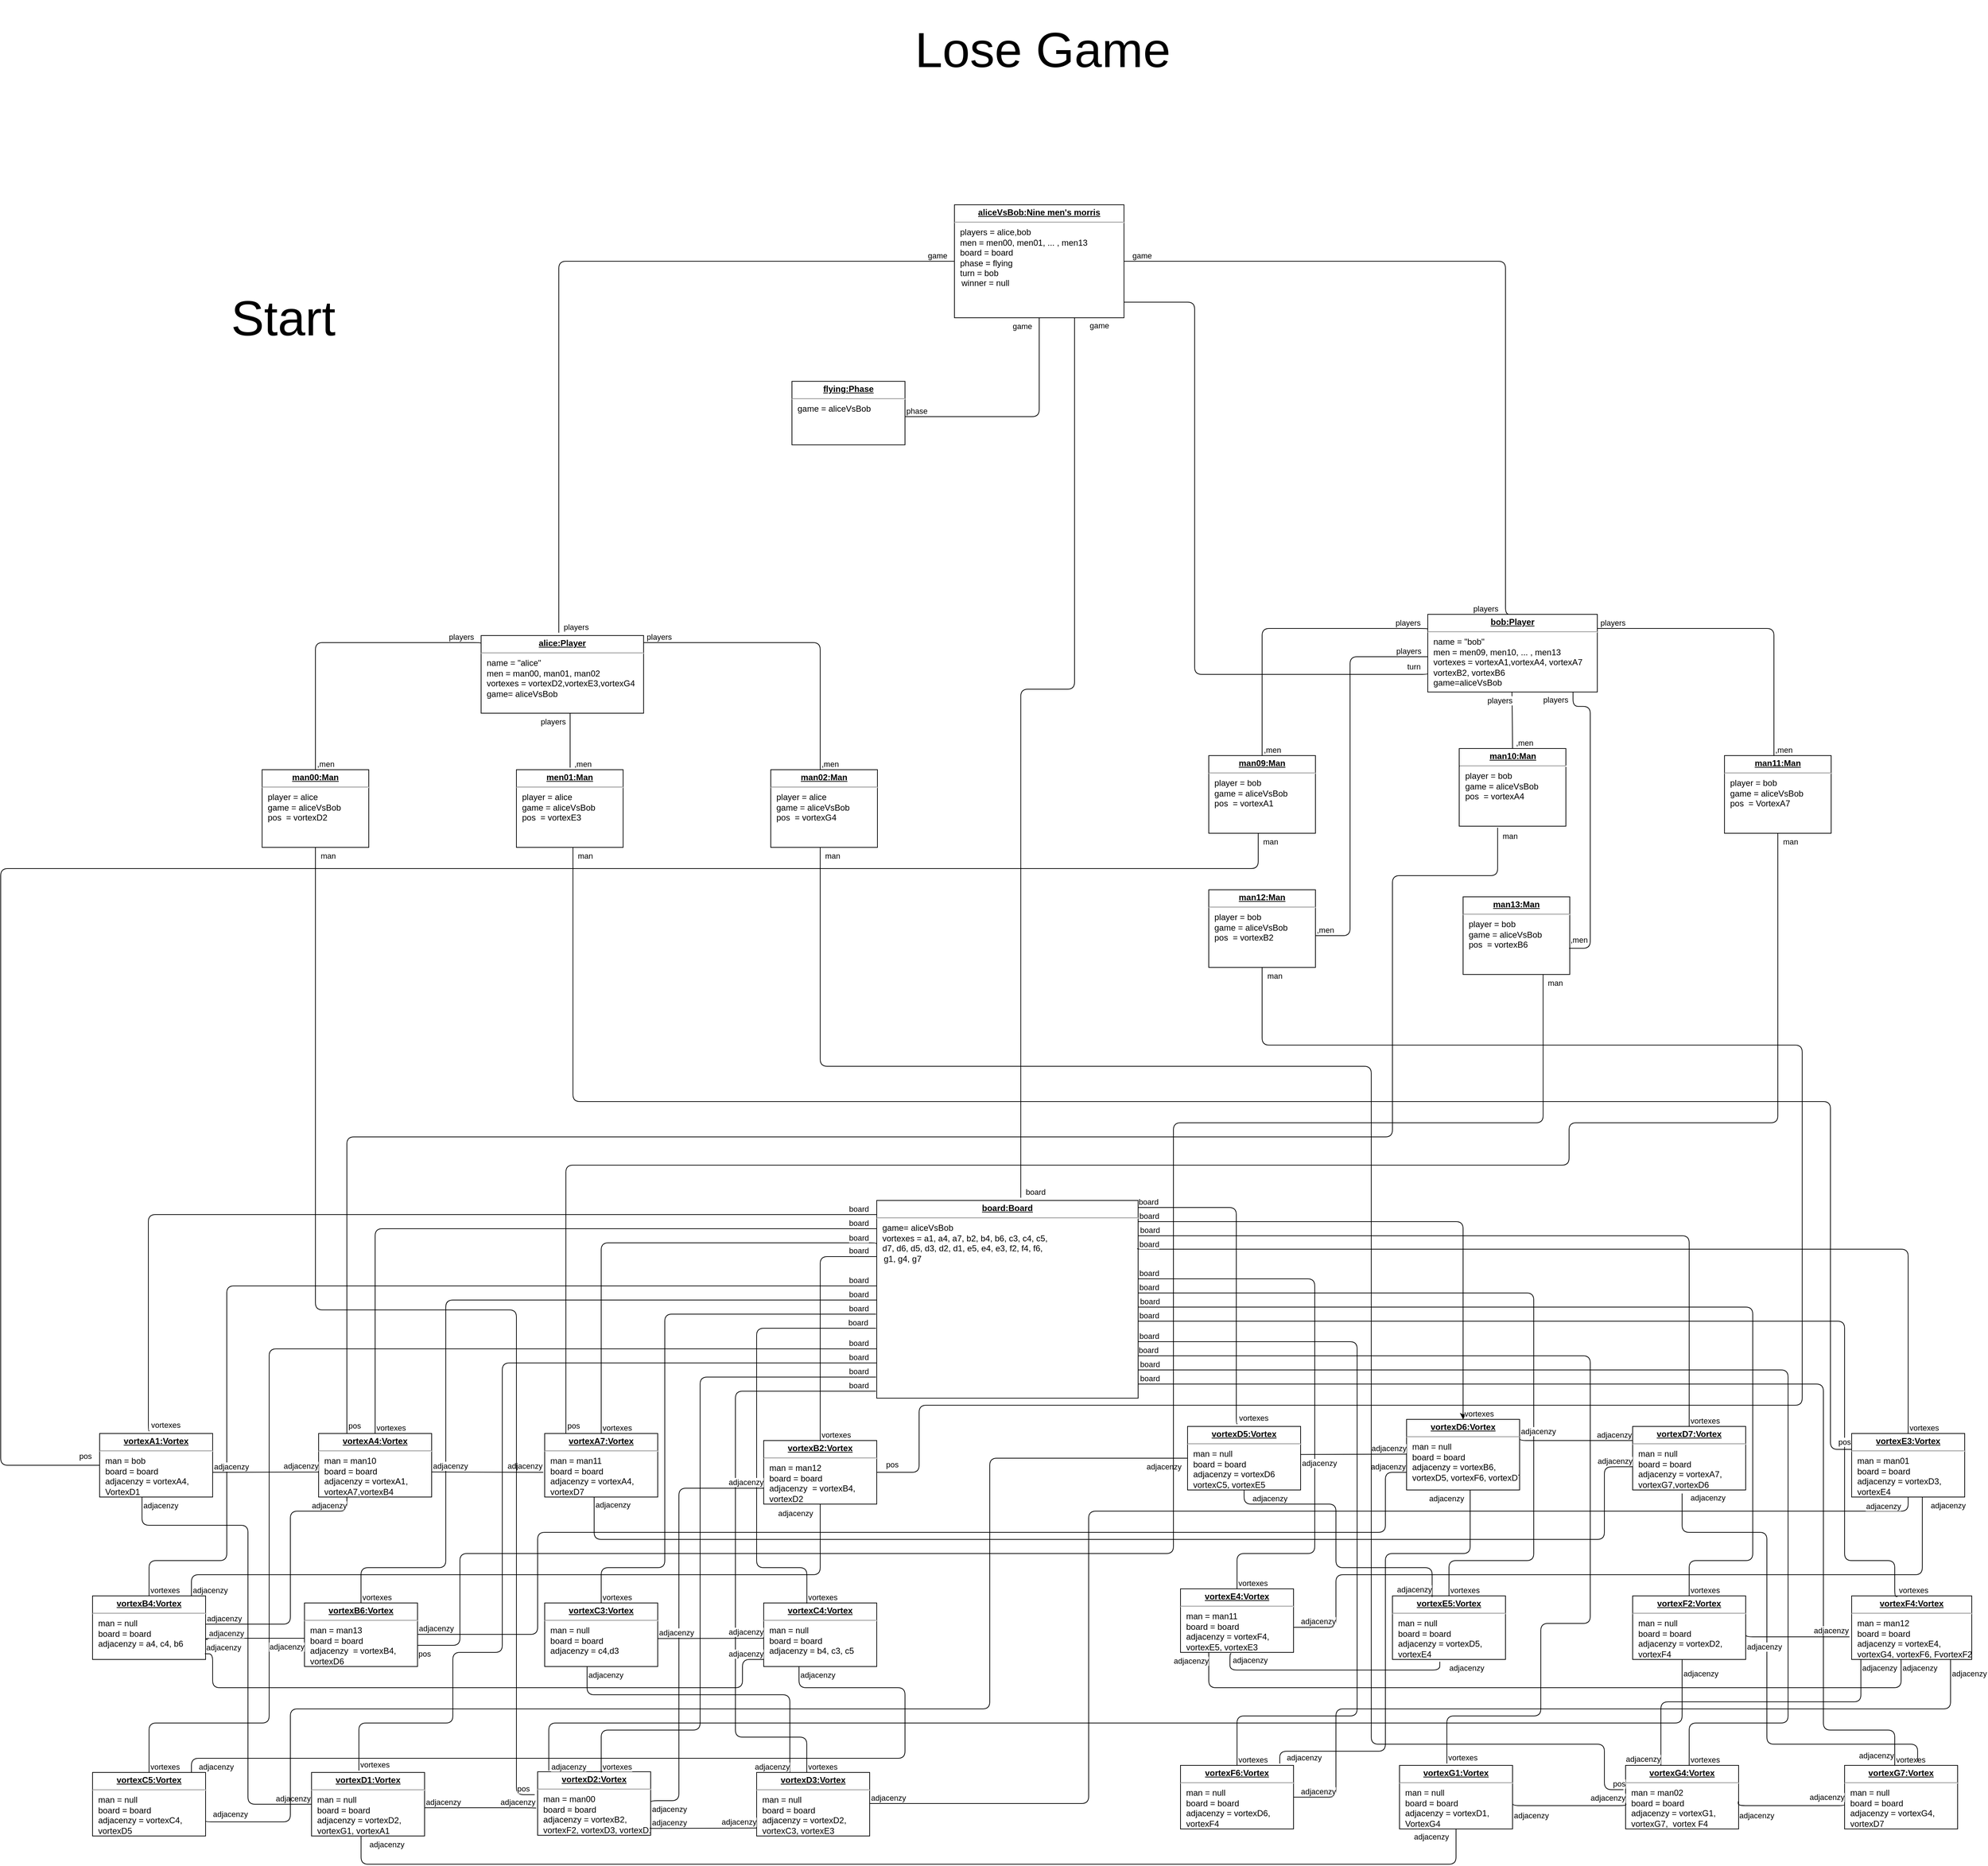 <mxfile version="14.6.6" type="github">
  <diagram id="PvejWZYkNbfzt8Bsji3T" name="Page-1">
    <mxGraphModel dx="2370" dy="1253" grid="1" gridSize="10" guides="1" tooltips="1" connect="1" arrows="1" fold="1" page="1" pageScale="1" pageWidth="3300" pageHeight="4681" math="0" shadow="0">
      <root>
        <mxCell id="0" />
        <mxCell id="1" parent="0" />
        <mxCell id="G3aUP-0yOjeHawGO9L9T-1" value="&lt;p style=&quot;margin: 0px ; margin-top: 4px ; text-align: center ; text-decoration: underline&quot;&gt;&lt;b&gt;alice:Player&lt;/b&gt;&lt;/p&gt;&lt;hr&gt;&lt;p style=&quot;margin: 0px ; margin-left: 8px&quot;&gt;name = &quot;alice&quot;&lt;br&gt;men = man00, man01, man02&lt;br&gt;&lt;/p&gt;&lt;p style=&quot;margin: 0px ; margin-left: 8px&quot;&gt;vortexes = vortexD2,vortexE3,vortexG4&lt;br&gt;&lt;/p&gt;&lt;p style=&quot;margin: 0px ; margin-left: 8px&quot;&gt;game= aliceVsBob&lt;br&gt;&lt;/p&gt;" style="verticalAlign=top;align=left;overflow=fill;fontSize=12;fontFamily=Helvetica;html=1;" vertex="1" parent="1">
          <mxGeometry x="910" y="1370" width="230" height="110" as="geometry" />
        </mxCell>
        <mxCell id="G3aUP-0yOjeHawGO9L9T-2" value="&lt;p style=&quot;margin: 0px ; margin-top: 4px ; text-align: center ; text-decoration: underline&quot;&gt;&lt;b&gt;aliceVsBob:Nine men&#39;s morris&lt;br&gt;&lt;/b&gt;&lt;/p&gt;&lt;hr&gt;&lt;p style=&quot;margin: 0px ; margin-left: 8px&quot;&gt;players = alice,bob&lt;br&gt;men = men00, men01, ... , men13&lt;/p&gt;&lt;p style=&quot;margin: 0px ; margin-left: 8px&quot;&gt;board = board&lt;/p&gt;&lt;p style=&quot;margin: 0px ; margin-left: 8px&quot;&gt;phase = flying&lt;br&gt;&lt;/p&gt;&lt;p style=&quot;margin: 0px ; margin-left: 8px&quot;&gt;turn = bob&lt;br&gt;&lt;/p&gt;&lt;div&gt;&amp;nbsp;&amp;nbsp; winner = null&lt;br&gt;&lt;/div&gt;&lt;div&gt;&lt;br&gt;&lt;/div&gt;" style="verticalAlign=top;align=left;overflow=fill;fontSize=12;fontFamily=Helvetica;html=1;" vertex="1" parent="1">
          <mxGeometry x="1580" y="760" width="240" height="160" as="geometry" />
        </mxCell>
        <mxCell id="G3aUP-0yOjeHawGO9L9T-3" value="&lt;p style=&quot;margin: 0px ; margin-top: 4px ; text-align: center ; text-decoration: underline&quot;&gt;&lt;b&gt;bob:Player&lt;/b&gt;&lt;/p&gt;&lt;hr&gt;&lt;p style=&quot;margin: 0px ; margin-left: 8px&quot;&gt;name = &quot;bob&quot;&lt;br&gt;men = men09, men10, ... , men13&lt;br&gt;vortexes = vortexA1,vortexA4, vortexA7&lt;/p&gt;&lt;p style=&quot;margin: 0px ; margin-left: 8px&quot;&gt;vortexB2, vortexB6&lt;br&gt;&lt;/p&gt;&lt;p style=&quot;margin: 0px ; margin-left: 8px&quot;&gt;game=aliceVsBob&lt;br&gt;&lt;/p&gt;" style="verticalAlign=top;align=left;overflow=fill;fontSize=12;fontFamily=Helvetica;html=1;" vertex="1" parent="1">
          <mxGeometry x="2250" y="1340" width="240" height="110" as="geometry" />
        </mxCell>
        <mxCell id="G3aUP-0yOjeHawGO9L9T-4" value="&lt;p style=&quot;margin: 0px ; margin-top: 4px ; text-align: center ; text-decoration: underline&quot;&gt;&lt;b&gt;man00:Man&lt;/b&gt;&lt;/p&gt;&lt;hr&gt;&lt;p style=&quot;margin: 0px ; margin-left: 8px&quot;&gt;player = alice&lt;br&gt;game = aliceVsBob&lt;br&gt;pos&amp;nbsp; = vortexD2&lt;br&gt;&lt;/p&gt;&lt;p style=&quot;margin: 0px ; margin-left: 8px&quot;&gt;&lt;br&gt;&lt;/p&gt;" style="verticalAlign=top;align=left;overflow=fill;fontSize=12;fontFamily=Helvetica;html=1;" vertex="1" parent="1">
          <mxGeometry x="600" y="1560" width="151" height="110" as="geometry" />
        </mxCell>
        <mxCell id="G3aUP-0yOjeHawGO9L9T-5" value="&lt;p style=&quot;margin: 0px ; margin-top: 4px ; text-align: center ; text-decoration: underline&quot;&gt;&lt;b&gt;men01:Man&lt;/b&gt;&lt;/p&gt;&lt;hr&gt;&lt;p style=&quot;margin: 0px ; margin-left: 8px&quot;&gt;player = alice&lt;br&gt;game = aliceVsBob&lt;br&gt;pos&amp;nbsp; = vortexE3&lt;br&gt;&lt;/p&gt;&lt;p style=&quot;margin: 0px ; margin-left: 8px&quot;&gt;&lt;br&gt;&lt;/p&gt;" style="verticalAlign=top;align=left;overflow=fill;fontSize=12;fontFamily=Helvetica;html=1;" vertex="1" parent="1">
          <mxGeometry x="960" y="1560" width="151" height="110" as="geometry" />
        </mxCell>
        <mxCell id="G3aUP-0yOjeHawGO9L9T-6" value="&lt;p style=&quot;margin: 0px ; margin-top: 4px ; text-align: center ; text-decoration: underline&quot;&gt;&lt;b&gt;man02:Man&lt;/b&gt;&lt;/p&gt;&lt;hr&gt;&lt;p style=&quot;margin: 0px ; margin-left: 8px&quot;&gt;player = alice&lt;br&gt;game = aliceVsBob&lt;br&gt;pos&amp;nbsp; = vortexG4&lt;br&gt;&lt;/p&gt;&lt;p style=&quot;margin: 0px ; margin-left: 8px&quot;&gt;&lt;br&gt;&lt;/p&gt;" style="verticalAlign=top;align=left;overflow=fill;fontSize=12;fontFamily=Helvetica;html=1;" vertex="1" parent="1">
          <mxGeometry x="1320" y="1560" width="151" height="110" as="geometry" />
        </mxCell>
        <mxCell id="G3aUP-0yOjeHawGO9L9T-7" value="&lt;p style=&quot;margin: 0px ; margin-top: 4px ; text-align: center ; text-decoration: underline&quot;&gt;&lt;b&gt;man09:Man&lt;/b&gt;&lt;/p&gt;&lt;hr&gt;&lt;p style=&quot;margin: 0px ; margin-left: 8px&quot;&gt;player = bob&lt;br&gt;game = aliceVsBob&lt;br&gt;pos&amp;nbsp; = vortexA1&lt;br&gt;&lt;/p&gt;&lt;p style=&quot;margin: 0px ; margin-left: 8px&quot;&gt;&lt;br&gt;&lt;/p&gt;" style="verticalAlign=top;align=left;overflow=fill;fontSize=12;fontFamily=Helvetica;html=1;" vertex="1" parent="1">
          <mxGeometry x="1940" y="1540" width="151" height="110" as="geometry" />
        </mxCell>
        <mxCell id="G3aUP-0yOjeHawGO9L9T-8" value="&lt;p style=&quot;margin: 0px ; margin-top: 4px ; text-align: center ; text-decoration: underline&quot;&gt;&lt;b&gt;man10:Man&lt;/b&gt;&lt;/p&gt;&lt;hr&gt;&lt;p style=&quot;margin: 0px ; margin-left: 8px&quot;&gt;player = bob&lt;br&gt;game = aliceVsBob&lt;/p&gt;&lt;p style=&quot;margin: 0px ; margin-left: 8px&quot;&gt;pos&amp;nbsp; = vortexA4&lt;/p&gt;&lt;p style=&quot;margin: 0px ; margin-left: 8px&quot;&gt;&lt;br&gt;&lt;/p&gt;&lt;p style=&quot;margin: 0px ; margin-left: 8px&quot;&gt;&lt;br&gt;&lt;/p&gt;" style="verticalAlign=top;align=left;overflow=fill;fontSize=12;fontFamily=Helvetica;html=1;" vertex="1" parent="1">
          <mxGeometry x="2294.5" y="1530" width="151" height="110" as="geometry" />
        </mxCell>
        <mxCell id="G3aUP-0yOjeHawGO9L9T-9" value="&lt;p style=&quot;margin: 0px ; margin-top: 4px ; text-align: center ; text-decoration: underline&quot;&gt;&lt;b&gt;man11:Man&lt;/b&gt;&lt;/p&gt;&lt;hr&gt;&lt;p style=&quot;margin: 0px ; margin-left: 8px&quot;&gt;player = bob&lt;br&gt;game = aliceVsBob&lt;br&gt;&lt;/p&gt;&lt;p style=&quot;margin: 0px ; margin-left: 8px&quot;&gt;pos&amp;nbsp; = VortexA7&lt;br&gt;&lt;/p&gt;&lt;p style=&quot;margin: 0px ; margin-left: 8px&quot;&gt;&lt;br&gt;&lt;/p&gt;" style="verticalAlign=top;align=left;overflow=fill;fontSize=12;fontFamily=Helvetica;html=1;" vertex="1" parent="1">
          <mxGeometry x="2670" y="1540" width="151" height="110" as="geometry" />
        </mxCell>
        <mxCell id="G3aUP-0yOjeHawGO9L9T-10" value="&lt;p style=&quot;margin: 0px ; margin-top: 4px ; text-align: center ; text-decoration: underline&quot;&gt;&lt;b&gt;man12:Man&lt;/b&gt;&lt;/p&gt;&lt;hr&gt;&lt;p style=&quot;margin: 0px ; margin-left: 8px&quot;&gt;player = bob&lt;br&gt;game = aliceVsBob&lt;br&gt;&lt;/p&gt;&lt;p style=&quot;margin: 0px ; margin-left: 8px&quot;&gt;pos&amp;nbsp; = vortexB2&lt;/p&gt;&lt;p style=&quot;margin: 0px ; margin-left: 8px&quot;&gt;&lt;br&gt;&lt;/p&gt;&lt;p style=&quot;margin: 0px ; margin-left: 8px&quot;&gt;&lt;br&gt;&lt;/p&gt;" style="verticalAlign=top;align=left;overflow=fill;fontSize=12;fontFamily=Helvetica;html=1;" vertex="1" parent="1">
          <mxGeometry x="1940" y="1730" width="151" height="110" as="geometry" />
        </mxCell>
        <mxCell id="G3aUP-0yOjeHawGO9L9T-11" value="&lt;p style=&quot;margin: 0px ; margin-top: 4px ; text-align: center ; text-decoration: underline&quot;&gt;&lt;b&gt;man13:Man&lt;/b&gt;&lt;/p&gt;&lt;hr&gt;&lt;p style=&quot;margin: 0px ; margin-left: 8px&quot;&gt;player = bob&lt;br&gt;game = aliceVsBob&lt;br&gt;pos&amp;nbsp; = vortexB6&lt;br&gt;&lt;/p&gt;&lt;p style=&quot;margin: 0px ; margin-left: 8px&quot;&gt;&lt;br&gt;&lt;/p&gt;" style="verticalAlign=top;align=left;overflow=fill;fontSize=12;fontFamily=Helvetica;html=1;" vertex="1" parent="1">
          <mxGeometry x="2300" y="1740" width="151" height="110" as="geometry" />
        </mxCell>
        <mxCell id="G3aUP-0yOjeHawGO9L9T-12" value="" style="endArrow=none;html=1;edgeStyle=orthogonalEdgeStyle;entryX=0;entryY=0.5;entryDx=0;entryDy=0;" edge="1" parent="1" target="G3aUP-0yOjeHawGO9L9T-2">
          <mxGeometry relative="1" as="geometry">
            <mxPoint x="1020" y="1366" as="sourcePoint" />
            <mxPoint x="1720" y="1280" as="targetPoint" />
            <Array as="points">
              <mxPoint x="1020" y="1366" />
              <mxPoint x="1020" y="840" />
            </Array>
          </mxGeometry>
        </mxCell>
        <mxCell id="G3aUP-0yOjeHawGO9L9T-13" value="&lt;div&gt;players&lt;/div&gt;" style="edgeLabel;resizable=0;html=1;align=left;verticalAlign=bottom;" connectable="0" vertex="1" parent="G3aUP-0yOjeHawGO9L9T-12">
          <mxGeometry x="-1" relative="1" as="geometry">
            <mxPoint x="5" as="offset" />
          </mxGeometry>
        </mxCell>
        <mxCell id="G3aUP-0yOjeHawGO9L9T-14" value="" style="endArrow=none;html=1;edgeStyle=orthogonalEdgeStyle;entryX=0.5;entryY=0;entryDx=0;entryDy=0;" edge="1" parent="1" target="G3aUP-0yOjeHawGO9L9T-3">
          <mxGeometry relative="1" as="geometry">
            <mxPoint x="1820" y="840" as="sourcePoint" />
            <mxPoint x="2120" y="1280" as="targetPoint" />
            <Array as="points">
              <mxPoint x="2360" y="840" />
              <mxPoint x="2360" y="1340" />
            </Array>
          </mxGeometry>
        </mxCell>
        <mxCell id="G3aUP-0yOjeHawGO9L9T-15" value="game" style="edgeLabel;resizable=0;html=1;align=left;verticalAlign=bottom;" connectable="0" vertex="1" parent="G3aUP-0yOjeHawGO9L9T-14">
          <mxGeometry x="-1" relative="1" as="geometry">
            <mxPoint x="10" as="offset" />
          </mxGeometry>
        </mxCell>
        <mxCell id="G3aUP-0yOjeHawGO9L9T-16" value="game" style="edgeLabel;resizable=0;html=1;align=right;verticalAlign=bottom;" connectable="0" vertex="1" parent="G3aUP-0yOjeHawGO9L9T-14">
          <mxGeometry x="1" relative="1" as="geometry">
            <mxPoint x="-800" y="-500" as="offset" />
          </mxGeometry>
        </mxCell>
        <mxCell id="G3aUP-0yOjeHawGO9L9T-17" value="&lt;div&gt;players&lt;/div&gt;" style="edgeLabel;resizable=0;html=1;align=right;verticalAlign=bottom;" connectable="0" vertex="1" parent="1">
          <mxGeometry x="2350" y="1340" as="geometry" />
        </mxCell>
        <mxCell id="G3aUP-0yOjeHawGO9L9T-18" value="" style="endArrow=none;html=1;edgeStyle=orthogonalEdgeStyle;" edge="1" parent="1">
          <mxGeometry relative="1" as="geometry">
            <mxPoint x="1036" y="1480" as="sourcePoint" />
            <mxPoint x="1036" y="1557.0" as="targetPoint" />
            <Array as="points">
              <mxPoint x="1036" y="1557" />
            </Array>
          </mxGeometry>
        </mxCell>
        <mxCell id="G3aUP-0yOjeHawGO9L9T-19" value="&lt;div&gt;,men&lt;/div&gt;" style="edgeLabel;resizable=0;html=1;align=left;verticalAlign=bottom;" connectable="0" vertex="1" parent="G3aUP-0yOjeHawGO9L9T-18">
          <mxGeometry x="-1" relative="1" as="geometry">
            <mxPoint x="4" y="80" as="offset" />
          </mxGeometry>
        </mxCell>
        <mxCell id="G3aUP-0yOjeHawGO9L9T-20" value="players" style="edgeLabel;resizable=0;html=1;align=right;verticalAlign=bottom;" connectable="0" vertex="1" parent="G3aUP-0yOjeHawGO9L9T-18">
          <mxGeometry x="1" relative="1" as="geometry">
            <mxPoint x="-6" y="-57" as="offset" />
          </mxGeometry>
        </mxCell>
        <mxCell id="G3aUP-0yOjeHawGO9L9T-21" value="" style="endArrow=none;html=1;edgeStyle=orthogonalEdgeStyle;exitX=0.5;exitY=0;exitDx=0;exitDy=0;entryX=-0.004;entryY=0.1;entryDx=0;entryDy=0;entryPerimeter=0;" edge="1" parent="1" source="G3aUP-0yOjeHawGO9L9T-4" target="G3aUP-0yOjeHawGO9L9T-1">
          <mxGeometry relative="1" as="geometry">
            <mxPoint x="670" y="1435" as="sourcePoint" />
            <mxPoint x="910" y="1424.5" as="targetPoint" />
            <Array as="points">
              <mxPoint x="676" y="1380" />
            </Array>
          </mxGeometry>
        </mxCell>
        <mxCell id="G3aUP-0yOjeHawGO9L9T-22" value="&lt;div&gt;,men&lt;/div&gt;" style="edgeLabel;resizable=0;html=1;align=left;verticalAlign=bottom;" connectable="0" vertex="1" parent="G3aUP-0yOjeHawGO9L9T-21">
          <mxGeometry x="-1" relative="1" as="geometry" />
        </mxCell>
        <mxCell id="G3aUP-0yOjeHawGO9L9T-23" value="players" style="edgeLabel;resizable=0;html=1;align=right;verticalAlign=bottom;" connectable="0" vertex="1" parent="G3aUP-0yOjeHawGO9L9T-21">
          <mxGeometry x="1" relative="1" as="geometry">
            <mxPoint x="-9" as="offset" />
          </mxGeometry>
        </mxCell>
        <mxCell id="G3aUP-0yOjeHawGO9L9T-24" value="" style="endArrow=none;html=1;edgeStyle=orthogonalEdgeStyle;exitX=0.5;exitY=0;exitDx=0;exitDy=0;" edge="1" parent="1">
          <mxGeometry relative="1" as="geometry">
            <mxPoint x="1390" y="1560" as="sourcePoint" />
            <mxPoint x="1140" y="1380" as="targetPoint" />
            <Array as="points">
              <mxPoint x="1390" y="1380" />
              <mxPoint x="1140" y="1380" />
            </Array>
          </mxGeometry>
        </mxCell>
        <mxCell id="G3aUP-0yOjeHawGO9L9T-25" value="&lt;div&gt;,men&lt;/div&gt;" style="edgeLabel;resizable=0;html=1;align=left;verticalAlign=bottom;" connectable="0" vertex="1" parent="G3aUP-0yOjeHawGO9L9T-24">
          <mxGeometry x="-1" relative="1" as="geometry" />
        </mxCell>
        <mxCell id="G3aUP-0yOjeHawGO9L9T-26" value="players" style="edgeLabel;resizable=0;html=1;align=right;verticalAlign=bottom;" connectable="0" vertex="1" parent="G3aUP-0yOjeHawGO9L9T-24">
          <mxGeometry x="1" relative="1" as="geometry">
            <mxPoint x="40" as="offset" />
          </mxGeometry>
        </mxCell>
        <mxCell id="G3aUP-0yOjeHawGO9L9T-27" value="" style="endArrow=none;html=1;edgeStyle=orthogonalEdgeStyle;exitX=0.5;exitY=0;exitDx=0;exitDy=0;" edge="1" parent="1">
          <mxGeometry relative="1" as="geometry">
            <mxPoint x="2740" y="1540" as="sourcePoint" />
            <mxPoint x="2490" y="1360" as="targetPoint" />
            <Array as="points">
              <mxPoint x="2740" y="1360" />
              <mxPoint x="2490" y="1360" />
            </Array>
          </mxGeometry>
        </mxCell>
        <mxCell id="G3aUP-0yOjeHawGO9L9T-28" value="&lt;div&gt;,men&lt;/div&gt;" style="edgeLabel;resizable=0;html=1;align=left;verticalAlign=bottom;" connectable="0" vertex="1" parent="G3aUP-0yOjeHawGO9L9T-27">
          <mxGeometry x="-1" relative="1" as="geometry" />
        </mxCell>
        <mxCell id="G3aUP-0yOjeHawGO9L9T-29" value="players" style="edgeLabel;resizable=0;html=1;align=right;verticalAlign=bottom;" connectable="0" vertex="1" parent="G3aUP-0yOjeHawGO9L9T-27">
          <mxGeometry x="1" relative="1" as="geometry">
            <mxPoint x="40" as="offset" />
          </mxGeometry>
        </mxCell>
        <mxCell id="G3aUP-0yOjeHawGO9L9T-30" value="" style="endArrow=none;html=1;edgeStyle=orthogonalEdgeStyle;exitX=0.5;exitY=0;exitDx=0;exitDy=0;entryX=-0.004;entryY=0.1;entryDx=0;entryDy=0;entryPerimeter=0;" edge="1" parent="1">
          <mxGeometry relative="1" as="geometry">
            <mxPoint x="2015.5" y="1540" as="sourcePoint" />
            <mxPoint x="2249.08" y="1361" as="targetPoint" />
            <Array as="points">
              <mxPoint x="2016" y="1360" />
            </Array>
          </mxGeometry>
        </mxCell>
        <mxCell id="G3aUP-0yOjeHawGO9L9T-31" value="&lt;div&gt;,men&lt;/div&gt;" style="edgeLabel;resizable=0;html=1;align=left;verticalAlign=bottom;" connectable="0" vertex="1" parent="G3aUP-0yOjeHawGO9L9T-30">
          <mxGeometry x="-1" relative="1" as="geometry" />
        </mxCell>
        <mxCell id="G3aUP-0yOjeHawGO9L9T-32" value="players" style="edgeLabel;resizable=0;html=1;align=right;verticalAlign=bottom;" connectable="0" vertex="1" parent="G3aUP-0yOjeHawGO9L9T-30">
          <mxGeometry x="1" relative="1" as="geometry">
            <mxPoint x="-9" as="offset" />
          </mxGeometry>
        </mxCell>
        <mxCell id="G3aUP-0yOjeHawGO9L9T-33" value="" style="endArrow=none;html=1;edgeStyle=orthogonalEdgeStyle;exitX=1;exitY=0.5;exitDx=0;exitDy=0;" edge="1" parent="1">
          <mxGeometry relative="1" as="geometry">
            <mxPoint x="2091" y="1795" as="sourcePoint" />
            <mxPoint x="2250" y="1400" as="targetPoint" />
            <Array as="points">
              <mxPoint x="2140" y="1795" />
              <mxPoint x="2140" y="1400" />
              <mxPoint x="2250" y="1400" />
            </Array>
          </mxGeometry>
        </mxCell>
        <mxCell id="G3aUP-0yOjeHawGO9L9T-34" value="&lt;div&gt;,men&lt;/div&gt;" style="edgeLabel;resizable=0;html=1;align=left;verticalAlign=bottom;" connectable="0" vertex="1" parent="G3aUP-0yOjeHawGO9L9T-33">
          <mxGeometry x="-1" relative="1" as="geometry" />
        </mxCell>
        <mxCell id="G3aUP-0yOjeHawGO9L9T-35" value="players" style="edgeLabel;resizable=0;html=1;align=right;verticalAlign=bottom;" connectable="0" vertex="1" parent="G3aUP-0yOjeHawGO9L9T-33">
          <mxGeometry x="1" relative="1" as="geometry">
            <mxPoint x="-9" as="offset" />
          </mxGeometry>
        </mxCell>
        <mxCell id="G3aUP-0yOjeHawGO9L9T-36" value="" style="endArrow=none;html=1;edgeStyle=orthogonalEdgeStyle;exitX=1.02;exitY=0.66;exitDx=0;exitDy=0;exitPerimeter=0;entryX=0.894;entryY=0.997;entryDx=0;entryDy=0;entryPerimeter=0;" edge="1" parent="1">
          <mxGeometry relative="1" as="geometry">
            <mxPoint x="2450" y="1812.93" as="sourcePoint" />
            <mxPoint x="2455.62" y="1450" as="targetPoint" />
            <Array as="points">
              <mxPoint x="2480" y="1813.33" />
              <mxPoint x="2480" y="1470.33" />
              <mxPoint x="2456" y="1470.33" />
            </Array>
          </mxGeometry>
        </mxCell>
        <mxCell id="G3aUP-0yOjeHawGO9L9T-37" value="&lt;div&gt;,men&lt;/div&gt;" style="edgeLabel;resizable=0;html=1;align=left;verticalAlign=bottom;" connectable="0" vertex="1" parent="G3aUP-0yOjeHawGO9L9T-36">
          <mxGeometry x="-1" relative="1" as="geometry">
            <mxPoint y="-3" as="offset" />
          </mxGeometry>
        </mxCell>
        <mxCell id="G3aUP-0yOjeHawGO9L9T-38" value="players" style="edgeLabel;resizable=0;html=1;align=right;verticalAlign=bottom;" connectable="0" vertex="1" parent="G3aUP-0yOjeHawGO9L9T-36">
          <mxGeometry x="1" relative="1" as="geometry">
            <mxPoint x="-6" y="20" as="offset" />
          </mxGeometry>
        </mxCell>
        <mxCell id="G3aUP-0yOjeHawGO9L9T-39" value="" style="endArrow=none;html=1;edgeStyle=orthogonalEdgeStyle;entryX=0.5;entryY=0;entryDx=0;entryDy=0;" edge="1" parent="1" target="G3aUP-0yOjeHawGO9L9T-8">
          <mxGeometry relative="1" as="geometry">
            <mxPoint x="2369.17" y="1450" as="sourcePoint" />
            <mxPoint x="2369.17" y="1527" as="targetPoint" />
            <Array as="points" />
          </mxGeometry>
        </mxCell>
        <mxCell id="G3aUP-0yOjeHawGO9L9T-40" value="&lt;div&gt;,men&lt;/div&gt;" style="edgeLabel;resizable=0;html=1;align=left;verticalAlign=bottom;" connectable="0" vertex="1" parent="G3aUP-0yOjeHawGO9L9T-39">
          <mxGeometry x="-1" relative="1" as="geometry">
            <mxPoint x="4" y="80" as="offset" />
          </mxGeometry>
        </mxCell>
        <mxCell id="G3aUP-0yOjeHawGO9L9T-41" value="players" style="edgeLabel;resizable=0;html=1;align=right;verticalAlign=bottom;" connectable="0" vertex="1" parent="G3aUP-0yOjeHawGO9L9T-39">
          <mxGeometry x="1" relative="1" as="geometry">
            <mxPoint y="-60" as="offset" />
          </mxGeometry>
        </mxCell>
        <mxCell id="G3aUP-0yOjeHawGO9L9T-42" value="&lt;p style=&quot;margin: 0px ; margin-top: 4px ; text-align: center ; text-decoration: underline&quot;&gt;&lt;b&gt;board:Board&lt;/b&gt;&lt;/p&gt;&lt;hr&gt;&lt;p style=&quot;margin: 0px ; margin-left: 8px&quot;&gt;game= aliceVsBob&lt;br&gt;vortexes = a1, a4, a7, b2, b4, b6, c3, c4, c5,&lt;/p&gt;&lt;p style=&quot;margin: 0px ; margin-left: 8px&quot;&gt;d7, d6, d5, d3, d2, d1, e5, e4, e3, f2, f4, f6,&lt;/p&gt;&amp;nbsp;&amp;nbsp; g1, g4, g7 " style="verticalAlign=top;align=left;overflow=fill;fontSize=12;fontFamily=Helvetica;html=1;" vertex="1" parent="1">
          <mxGeometry x="1470" y="2170" width="370" height="280" as="geometry" />
        </mxCell>
        <mxCell id="G3aUP-0yOjeHawGO9L9T-43" value="&lt;p style=&quot;margin: 0px ; margin-top: 4px ; text-align: center ; text-decoration: underline&quot;&gt;&lt;b&gt;vortexA1:Vortex&lt;/b&gt;&lt;/p&gt;&lt;hr&gt;&lt;p style=&quot;margin: 0px ; margin-left: 8px&quot;&gt;man = bob&lt;br&gt;board = board&lt;/p&gt;&lt;p style=&quot;margin: 0px ; margin-left: 8px&quot;&gt;adjacenzy = vortexA4,&lt;/p&gt;&lt;p style=&quot;margin: 0px ; margin-left: 8px&quot;&gt;VortexD1&lt;br&gt;&lt;/p&gt;" style="verticalAlign=top;align=left;overflow=fill;fontSize=12;fontFamily=Helvetica;html=1;" vertex="1" parent="1">
          <mxGeometry x="370" y="2500" width="160" height="90" as="geometry" />
        </mxCell>
        <mxCell id="G3aUP-0yOjeHawGO9L9T-44" value="&lt;p style=&quot;margin: 0px ; margin-top: 4px ; text-align: center ; text-decoration: underline&quot;&gt;&lt;b&gt;vortexA4:Vortex&lt;/b&gt;&lt;/p&gt;&lt;hr&gt;&lt;p style=&quot;margin: 0px ; margin-left: 8px&quot;&gt;man = man10&lt;br&gt;board = board&lt;br&gt;adjacenzy = vortexA1,&lt;/p&gt;&lt;p style=&quot;margin: 0px ; margin-left: 8px&quot;&gt;vortexA7,vortexB4&lt;br&gt;&lt;/p&gt;" style="verticalAlign=top;align=left;overflow=fill;fontSize=12;fontFamily=Helvetica;html=1;" vertex="1" parent="1">
          <mxGeometry x="680" y="2500" width="160" height="90" as="geometry" />
        </mxCell>
        <mxCell id="G3aUP-0yOjeHawGO9L9T-45" value="&lt;p style=&quot;margin: 0px ; margin-top: 4px ; text-align: center ; text-decoration: underline&quot;&gt;&lt;b&gt;vortexA7:Vortex&lt;/b&gt;&lt;/p&gt;&lt;hr&gt;&lt;p style=&quot;margin: 0px ; margin-left: 8px&quot;&gt;man = man11&lt;br&gt;board = board&lt;br&gt;adjacenzy = vortexA4,&lt;/p&gt;&lt;p style=&quot;margin: 0px ; margin-left: 8px&quot;&gt;vortexD7&lt;br&gt;&lt;/p&gt;" style="verticalAlign=top;align=left;overflow=fill;fontSize=12;fontFamily=Helvetica;html=1;" vertex="1" parent="1">
          <mxGeometry x="1000" y="2500" width="160" height="90" as="geometry" />
        </mxCell>
        <mxCell id="G3aUP-0yOjeHawGO9L9T-46" value="&lt;p style=&quot;margin: 0px ; margin-top: 4px ; text-align: center ; text-decoration: underline&quot;&gt;&lt;b&gt;vortexB2:Vortex&lt;/b&gt;&lt;/p&gt;&lt;hr&gt;&lt;p style=&quot;margin: 0px ; margin-left: 8px&quot;&gt;man = man12&lt;br&gt;board = board&lt;br&gt;adjacenzy&amp;nbsp; = vortexB4,&lt;/p&gt;&lt;p style=&quot;margin: 0px ; margin-left: 8px&quot;&gt;vortexD2 &lt;br&gt;&lt;/p&gt;" style="verticalAlign=top;align=left;overflow=fill;fontSize=12;fontFamily=Helvetica;html=1;" vertex="1" parent="1">
          <mxGeometry x="1310" y="2510" width="160" height="90" as="geometry" />
        </mxCell>
        <mxCell id="G3aUP-0yOjeHawGO9L9T-47" value="&lt;p style=&quot;margin: 0px ; margin-top: 4px ; text-align: center ; text-decoration: underline&quot;&gt;&lt;b&gt;vortexB4:Vortex&lt;/b&gt;&lt;/p&gt;&lt;hr&gt;&lt;p style=&quot;margin: 0px ; margin-left: 8px&quot;&gt;man = null&lt;br&gt;board = board&lt;br&gt;adjacenzy = a4, c4, b6&lt;br&gt;&lt;/p&gt;" style="verticalAlign=top;align=left;overflow=fill;fontSize=12;fontFamily=Helvetica;html=1;" vertex="1" parent="1">
          <mxGeometry x="360" y="2730" width="160" height="90" as="geometry" />
        </mxCell>
        <mxCell id="G3aUP-0yOjeHawGO9L9T-48" value="&lt;p style=&quot;margin: 0px ; margin-top: 4px ; text-align: center ; text-decoration: underline&quot;&gt;&lt;b&gt;vortexB6:Vortex&lt;/b&gt;&lt;/p&gt;&lt;hr&gt;&lt;p style=&quot;margin: 0px ; margin-left: 8px&quot;&gt;man = man13&lt;br&gt;board = board&lt;br&gt;adjacenzy&amp;nbsp; = vortexB4,&lt;/p&gt;&lt;p style=&quot;margin: 0px ; margin-left: 8px&quot;&gt;vortexD6&lt;br&gt;&lt;/p&gt;" style="verticalAlign=top;align=left;overflow=fill;fontSize=12;fontFamily=Helvetica;html=1;" vertex="1" parent="1">
          <mxGeometry x="660" y="2740" width="160" height="90" as="geometry" />
        </mxCell>
        <mxCell id="G3aUP-0yOjeHawGO9L9T-49" value="&lt;p style=&quot;margin: 0px ; margin-top: 4px ; text-align: center ; text-decoration: underline&quot;&gt;&lt;b&gt;vortexC4:Vortex&lt;/b&gt;&lt;/p&gt;&lt;hr&gt;&lt;p style=&quot;margin: 0px ; margin-left: 8px&quot;&gt;man = null&lt;br&gt;board = board&lt;br&gt;adjacenzy = b4, c3, c5&lt;br&gt;&lt;/p&gt;" style="verticalAlign=top;align=left;overflow=fill;fontSize=12;fontFamily=Helvetica;html=1;" vertex="1" parent="1">
          <mxGeometry x="1310" y="2740" width="160" height="90" as="geometry" />
        </mxCell>
        <mxCell id="G3aUP-0yOjeHawGO9L9T-50" value="&lt;p style=&quot;margin: 0px ; margin-top: 4px ; text-align: center ; text-decoration: underline&quot;&gt;&lt;b&gt;vortexC3:Vortex&lt;/b&gt;&lt;/p&gt;&lt;hr&gt;&lt;p style=&quot;margin: 0px ; margin-left: 8px&quot;&gt;man = null&lt;br&gt;board = board&lt;br&gt;adjacenzy = c4,d3&lt;br&gt;&lt;/p&gt;" style="verticalAlign=top;align=left;overflow=fill;fontSize=12;fontFamily=Helvetica;html=1;" vertex="1" parent="1">
          <mxGeometry x="1000" y="2740" width="160" height="90" as="geometry" />
        </mxCell>
        <mxCell id="G3aUP-0yOjeHawGO9L9T-51" value="&lt;p style=&quot;margin: 0px ; margin-top: 4px ; text-align: center ; text-decoration: underline&quot;&gt;&lt;b&gt;vortexC5:Vortex&lt;/b&gt;&lt;/p&gt;&lt;hr&gt;&lt;p style=&quot;margin: 0px ; margin-left: 8px&quot;&gt;man = null&lt;br&gt;board = board&lt;br&gt;adjacenzy = vortexC4, &lt;br&gt;&lt;/p&gt;&lt;p style=&quot;margin: 0px ; margin-left: 8px&quot;&gt;vortexD5&lt;br&gt;&lt;/p&gt;" style="verticalAlign=top;align=left;overflow=fill;fontSize=12;fontFamily=Helvetica;html=1;" vertex="1" parent="1">
          <mxGeometry x="360" y="2980" width="160" height="90" as="geometry" />
        </mxCell>
        <mxCell id="G3aUP-0yOjeHawGO9L9T-52" value="&lt;p style=&quot;margin: 0px ; margin-top: 4px ; text-align: center ; text-decoration: underline&quot;&gt;&lt;b&gt;vortexD1:Vortex&lt;/b&gt;&lt;/p&gt;&lt;hr&gt;&lt;p style=&quot;margin: 0px ; margin-left: 8px&quot;&gt;man = null&lt;br&gt;board = board&lt;/p&gt;&lt;p style=&quot;margin: 0px ; margin-left: 8px&quot;&gt;adjacenzy = vortexD2,&lt;/p&gt;&lt;p style=&quot;margin: 0px ; margin-left: 8px&quot;&gt;vortexG1, vortexA1&lt;br&gt;&lt;br&gt;&lt;/p&gt;" style="verticalAlign=top;align=left;overflow=fill;fontSize=12;fontFamily=Helvetica;html=1;" vertex="1" parent="1">
          <mxGeometry x="670" y="2980" width="160" height="90" as="geometry" />
        </mxCell>
        <mxCell id="G3aUP-0yOjeHawGO9L9T-53" value="&lt;p style=&quot;margin: 0px ; margin-top: 4px ; text-align: center ; text-decoration: underline&quot;&gt;&lt;b&gt;vortexD2:Vortex&lt;/b&gt;&lt;/p&gt;&lt;hr&gt;&lt;p style=&quot;margin: 0px ; margin-left: 8px&quot;&gt;man = man00&lt;br&gt;board = board&lt;br&gt;adjacenzy = vortexB2,&lt;/p&gt;&lt;p style=&quot;margin: 0px ; margin-left: 8px&quot;&gt;vortexF2, vortexD3, vortexD1&lt;br&gt;&lt;/p&gt;," style="verticalAlign=top;align=left;overflow=fill;fontSize=12;fontFamily=Helvetica;html=1;" vertex="1" parent="1">
          <mxGeometry x="990" y="2979" width="160" height="90" as="geometry" />
        </mxCell>
        <mxCell id="G3aUP-0yOjeHawGO9L9T-54" value="&lt;p style=&quot;margin: 0px ; margin-top: 4px ; text-align: center ; text-decoration: underline&quot;&gt;&lt;b&gt;vortexD3:Vortex&lt;/b&gt;&lt;/p&gt;&lt;hr&gt;&lt;p style=&quot;margin: 0px ; margin-left: 8px&quot;&gt;man = null&lt;br&gt;board = board&lt;br&gt;adjacenzy = vortexD2, &lt;br&gt;&lt;/p&gt;&lt;p style=&quot;margin: 0px ; margin-left: 8px&quot;&gt;vortexC3, vortexE3&lt;br&gt;&lt;/p&gt;" style="verticalAlign=top;align=left;overflow=fill;fontSize=12;fontFamily=Helvetica;html=1;" vertex="1" parent="1">
          <mxGeometry x="1300" y="2980" width="160" height="90" as="geometry" />
        </mxCell>
        <mxCell id="G3aUP-0yOjeHawGO9L9T-55" value="" style="endArrow=none;html=1;edgeStyle=orthogonalEdgeStyle;exitX=0.441;exitY=-0.042;exitDx=0;exitDy=0;exitPerimeter=0;" edge="1" parent="1" source="G3aUP-0yOjeHawGO9L9T-43">
          <mxGeometry relative="1" as="geometry">
            <mxPoint x="439.5" y="2440" as="sourcePoint" />
            <mxPoint x="1470.5" y="2190" as="targetPoint" />
            <Array as="points">
              <mxPoint x="439" y="2190" />
            </Array>
          </mxGeometry>
        </mxCell>
        <mxCell id="G3aUP-0yOjeHawGO9L9T-56" value="&lt;div&gt;vortexes&lt;/div&gt;" style="edgeLabel;resizable=0;html=1;align=left;verticalAlign=bottom;" connectable="0" vertex="1" parent="G3aUP-0yOjeHawGO9L9T-55">
          <mxGeometry x="-1" relative="1" as="geometry" />
        </mxCell>
        <mxCell id="G3aUP-0yOjeHawGO9L9T-57" value="&lt;div&gt;board&lt;/div&gt;" style="edgeLabel;resizable=0;html=1;align=right;verticalAlign=bottom;" connectable="0" vertex="1" parent="G3aUP-0yOjeHawGO9L9T-55">
          <mxGeometry x="1" relative="1" as="geometry">
            <mxPoint x="-11" as="offset" />
          </mxGeometry>
        </mxCell>
        <mxCell id="G3aUP-0yOjeHawGO9L9T-58" value="" style="endArrow=none;html=1;edgeStyle=orthogonalEdgeStyle;exitX=0.5;exitY=0;exitDx=0;exitDy=0;" edge="1" parent="1" source="G3aUP-0yOjeHawGO9L9T-44">
          <mxGeometry relative="1" as="geometry">
            <mxPoint x="759.559" y="2440" as="sourcePoint" />
            <mxPoint x="1469.5" y="2210" as="targetPoint" />
            <Array as="points">
              <mxPoint x="760" y="2210" />
            </Array>
          </mxGeometry>
        </mxCell>
        <mxCell id="G3aUP-0yOjeHawGO9L9T-59" value="&lt;div&gt;vortexes&lt;/div&gt;" style="edgeLabel;resizable=0;html=1;align=left;verticalAlign=bottom;" connectable="0" vertex="1" parent="G3aUP-0yOjeHawGO9L9T-58">
          <mxGeometry x="-1" relative="1" as="geometry" />
        </mxCell>
        <mxCell id="G3aUP-0yOjeHawGO9L9T-60" value="&lt;div&gt;board&lt;/div&gt;" style="edgeLabel;resizable=0;html=1;align=right;verticalAlign=bottom;" connectable="0" vertex="1" parent="G3aUP-0yOjeHawGO9L9T-58">
          <mxGeometry x="1" relative="1" as="geometry">
            <mxPoint x="-10" as="offset" />
          </mxGeometry>
        </mxCell>
        <mxCell id="G3aUP-0yOjeHawGO9L9T-61" value="" style="endArrow=none;html=1;edgeStyle=orthogonalEdgeStyle;entryX=-0.001;entryY=0.43;entryDx=0;entryDy=0;entryPerimeter=0;exitX=0.5;exitY=0;exitDx=0;exitDy=0;" edge="1" parent="1" source="G3aUP-0yOjeHawGO9L9T-45">
          <mxGeometry relative="1" as="geometry">
            <mxPoint x="1080" y="2480" as="sourcePoint" />
            <mxPoint x="1469.13" y="2231.37" as="targetPoint" />
            <Array as="points">
              <mxPoint x="1080" y="2230" />
              <mxPoint x="1469" y="2230" />
            </Array>
          </mxGeometry>
        </mxCell>
        <mxCell id="G3aUP-0yOjeHawGO9L9T-62" value="&lt;div&gt;vortexes&lt;/div&gt;" style="edgeLabel;resizable=0;html=1;align=left;verticalAlign=bottom;" connectable="0" vertex="1" parent="G3aUP-0yOjeHawGO9L9T-61">
          <mxGeometry x="-1" relative="1" as="geometry" />
        </mxCell>
        <mxCell id="G3aUP-0yOjeHawGO9L9T-63" value="&lt;div&gt;board&lt;/div&gt;" style="edgeLabel;resizable=0;html=1;align=right;verticalAlign=bottom;" connectable="0" vertex="1" parent="G3aUP-0yOjeHawGO9L9T-61">
          <mxGeometry x="1" relative="1" as="geometry">
            <mxPoint x="-10" as="offset" />
          </mxGeometry>
        </mxCell>
        <mxCell id="G3aUP-0yOjeHawGO9L9T-64" value="" style="endArrow=none;html=1;edgeStyle=orthogonalEdgeStyle;entryX=0;entryY=0.5;entryDx=0;entryDy=0;exitX=0.5;exitY=0;exitDx=0;exitDy=0;" edge="1" parent="1" source="G3aUP-0yOjeHawGO9L9T-46">
          <mxGeometry relative="1" as="geometry">
            <mxPoint x="1389.559" y="2450" as="sourcePoint" />
            <mxPoint x="1469.5" y="2249.5" as="targetPoint" />
            <Array as="points">
              <mxPoint x="1390" y="2249" />
            </Array>
          </mxGeometry>
        </mxCell>
        <mxCell id="G3aUP-0yOjeHawGO9L9T-65" value="&lt;div&gt;vortexes&lt;/div&gt;" style="edgeLabel;resizable=0;html=1;align=left;verticalAlign=bottom;" connectable="0" vertex="1" parent="G3aUP-0yOjeHawGO9L9T-64">
          <mxGeometry x="-1" relative="1" as="geometry" />
        </mxCell>
        <mxCell id="G3aUP-0yOjeHawGO9L9T-66" value="&lt;div&gt;board&lt;/div&gt;" style="edgeLabel;resizable=0;html=1;align=right;verticalAlign=bottom;" connectable="0" vertex="1" parent="G3aUP-0yOjeHawGO9L9T-64">
          <mxGeometry x="1" relative="1" as="geometry">
            <mxPoint x="-10" as="offset" />
          </mxGeometry>
        </mxCell>
        <mxCell id="G3aUP-0yOjeHawGO9L9T-67" value="" style="endArrow=none;html=1;edgeStyle=orthogonalEdgeStyle;exitX=0.5;exitY=0;exitDx=0;exitDy=0;entryX=0.004;entryY=0.05;entryDx=0;entryDy=0;entryPerimeter=0;" edge="1" parent="1" source="G3aUP-0yOjeHawGO9L9T-47">
          <mxGeometry relative="1" as="geometry">
            <mxPoint x="418.96" y="2541" as="sourcePoint" />
            <mxPoint x="1470" y="2291" as="targetPoint" />
            <Array as="points">
              <mxPoint x="440" y="2680" />
              <mxPoint x="550" y="2680" />
              <mxPoint x="550" y="2291" />
            </Array>
          </mxGeometry>
        </mxCell>
        <mxCell id="G3aUP-0yOjeHawGO9L9T-68" value="&lt;div&gt;vortexes&lt;/div&gt;" style="edgeLabel;resizable=0;html=1;align=left;verticalAlign=bottom;" connectable="0" vertex="1" parent="G3aUP-0yOjeHawGO9L9T-67">
          <mxGeometry x="-1" relative="1" as="geometry" />
        </mxCell>
        <mxCell id="G3aUP-0yOjeHawGO9L9T-69" value="&lt;div&gt;board&lt;/div&gt;" style="edgeLabel;resizable=0;html=1;align=right;verticalAlign=bottom;" connectable="0" vertex="1" parent="G3aUP-0yOjeHawGO9L9T-67">
          <mxGeometry x="1" relative="1" as="geometry">
            <mxPoint x="-11" as="offset" />
          </mxGeometry>
        </mxCell>
        <mxCell id="G3aUP-0yOjeHawGO9L9T-70" value="" style="endArrow=none;html=1;edgeStyle=orthogonalEdgeStyle;exitX=0.5;exitY=0;exitDx=0;exitDy=0;" edge="1" parent="1" source="G3aUP-0yOjeHawGO9L9T-48">
          <mxGeometry relative="1" as="geometry">
            <mxPoint x="739.019" y="2541" as="sourcePoint" />
            <mxPoint x="1469.96" y="2311" as="targetPoint" />
            <Array as="points">
              <mxPoint x="740" y="2690" />
              <mxPoint x="860" y="2690" />
              <mxPoint x="860" y="2311" />
            </Array>
          </mxGeometry>
        </mxCell>
        <mxCell id="G3aUP-0yOjeHawGO9L9T-71" value="&lt;div&gt;vortexes&lt;/div&gt;" style="edgeLabel;resizable=0;html=1;align=left;verticalAlign=bottom;" connectable="0" vertex="1" parent="G3aUP-0yOjeHawGO9L9T-70">
          <mxGeometry x="-1" relative="1" as="geometry" />
        </mxCell>
        <mxCell id="G3aUP-0yOjeHawGO9L9T-72" value="&lt;div&gt;board&lt;/div&gt;" style="edgeLabel;resizable=0;html=1;align=right;verticalAlign=bottom;" connectable="0" vertex="1" parent="G3aUP-0yOjeHawGO9L9T-70">
          <mxGeometry x="1" relative="1" as="geometry">
            <mxPoint x="-11" as="offset" />
          </mxGeometry>
        </mxCell>
        <mxCell id="G3aUP-0yOjeHawGO9L9T-73" value="" style="endArrow=none;html=1;edgeStyle=orthogonalEdgeStyle;" edge="1" parent="1" source="G3aUP-0yOjeHawGO9L9T-50">
          <mxGeometry relative="1" as="geometry">
            <mxPoint x="1059" y="2730" as="sourcePoint" />
            <mxPoint x="1468.96" y="2331" as="targetPoint" />
            <Array as="points">
              <mxPoint x="1080" y="2690" />
              <mxPoint x="1170" y="2690" />
              <mxPoint x="1170" y="2331" />
            </Array>
          </mxGeometry>
        </mxCell>
        <mxCell id="G3aUP-0yOjeHawGO9L9T-74" value="&lt;div&gt;vortexes&lt;/div&gt;" style="edgeLabel;resizable=0;html=1;align=left;verticalAlign=bottom;" connectable="0" vertex="1" parent="G3aUP-0yOjeHawGO9L9T-73">
          <mxGeometry x="-1" relative="1" as="geometry" />
        </mxCell>
        <mxCell id="G3aUP-0yOjeHawGO9L9T-75" value="&lt;div&gt;board&lt;/div&gt;" style="edgeLabel;resizable=0;html=1;align=right;verticalAlign=bottom;" connectable="0" vertex="1" parent="G3aUP-0yOjeHawGO9L9T-73">
          <mxGeometry x="1" relative="1" as="geometry">
            <mxPoint x="-10" as="offset" />
          </mxGeometry>
        </mxCell>
        <mxCell id="G3aUP-0yOjeHawGO9L9T-76" value="" style="endArrow=none;html=1;edgeStyle=orthogonalEdgeStyle;exitX=0.382;exitY=0.01;exitDx=0;exitDy=0;exitPerimeter=0;" edge="1" parent="1" source="G3aUP-0yOjeHawGO9L9T-49">
          <mxGeometry relative="1" as="geometry">
            <mxPoint x="1369.019" y="2551" as="sourcePoint" />
            <mxPoint x="1468.9" y="2351" as="targetPoint" />
            <Array as="points">
              <mxPoint x="1371" y="2690" />
              <mxPoint x="1300" y="2690" />
              <mxPoint x="1300" y="2351" />
            </Array>
          </mxGeometry>
        </mxCell>
        <mxCell id="G3aUP-0yOjeHawGO9L9T-77" value="&lt;div&gt;vortexes&lt;/div&gt;" style="edgeLabel;resizable=0;html=1;align=left;verticalAlign=bottom;" connectable="0" vertex="1" parent="G3aUP-0yOjeHawGO9L9T-76">
          <mxGeometry x="-1" relative="1" as="geometry" />
        </mxCell>
        <mxCell id="G3aUP-0yOjeHawGO9L9T-78" value="&lt;div&gt;board&lt;/div&gt;" style="edgeLabel;resizable=0;html=1;align=right;verticalAlign=bottom;" connectable="0" vertex="1" parent="G3aUP-0yOjeHawGO9L9T-76">
          <mxGeometry x="1" relative="1" as="geometry">
            <mxPoint x="-10" as="offset" />
          </mxGeometry>
        </mxCell>
        <mxCell id="G3aUP-0yOjeHawGO9L9T-79" value="" style="endArrow=none;html=1;edgeStyle=orthogonalEdgeStyle;exitX=0.5;exitY=0;exitDx=0;exitDy=0;entryX=0.004;entryY=0.05;entryDx=0;entryDy=0;entryPerimeter=0;" edge="1" parent="1" source="G3aUP-0yOjeHawGO9L9T-51">
          <mxGeometry relative="1" as="geometry">
            <mxPoint x="440" y="2819.1" as="sourcePoint" />
            <mxPoint x="1470" y="2380.1" as="targetPoint" />
            <Array as="points">
              <mxPoint x="440" y="2910" />
              <mxPoint x="610" y="2910" />
              <mxPoint x="610" y="2380" />
            </Array>
          </mxGeometry>
        </mxCell>
        <mxCell id="G3aUP-0yOjeHawGO9L9T-80" value="&lt;div&gt;vortexes&lt;/div&gt;" style="edgeLabel;resizable=0;html=1;align=left;verticalAlign=bottom;" connectable="0" vertex="1" parent="G3aUP-0yOjeHawGO9L9T-79">
          <mxGeometry x="-1" relative="1" as="geometry" />
        </mxCell>
        <mxCell id="G3aUP-0yOjeHawGO9L9T-81" value="&lt;div&gt;board&lt;/div&gt;" style="edgeLabel;resizable=0;html=1;align=right;verticalAlign=bottom;" connectable="0" vertex="1" parent="G3aUP-0yOjeHawGO9L9T-79">
          <mxGeometry x="1" relative="1" as="geometry">
            <mxPoint x="-11" as="offset" />
          </mxGeometry>
        </mxCell>
        <mxCell id="G3aUP-0yOjeHawGO9L9T-82" value="" style="endArrow=none;html=1;edgeStyle=orthogonalEdgeStyle;exitX=0.419;exitY=-0.029;exitDx=0;exitDy=0;exitPerimeter=0;" edge="1" parent="1" source="G3aUP-0yOjeHawGO9L9T-52">
          <mxGeometry relative="1" as="geometry">
            <mxPoint x="740" y="2970" as="sourcePoint" />
            <mxPoint x="1469.96" y="2400.1" as="targetPoint" />
            <Array as="points">
              <mxPoint x="737" y="2910" />
              <mxPoint x="870" y="2910" />
              <mxPoint x="870" y="2810" />
              <mxPoint x="940" y="2810" />
              <mxPoint x="940" y="2400" />
            </Array>
          </mxGeometry>
        </mxCell>
        <mxCell id="G3aUP-0yOjeHawGO9L9T-83" value="&lt;div&gt;vortexes&lt;/div&gt;" style="edgeLabel;resizable=0;html=1;align=left;verticalAlign=bottom;" connectable="0" vertex="1" parent="G3aUP-0yOjeHawGO9L9T-82">
          <mxGeometry x="-1" relative="1" as="geometry" />
        </mxCell>
        <mxCell id="G3aUP-0yOjeHawGO9L9T-84" value="&lt;div&gt;board&lt;/div&gt;" style="edgeLabel;resizable=0;html=1;align=right;verticalAlign=bottom;" connectable="0" vertex="1" parent="G3aUP-0yOjeHawGO9L9T-82">
          <mxGeometry x="1" relative="1" as="geometry">
            <mxPoint x="-11" as="offset" />
          </mxGeometry>
        </mxCell>
        <mxCell id="G3aUP-0yOjeHawGO9L9T-85" value="" style="endArrow=none;html=1;edgeStyle=orthogonalEdgeStyle;" edge="1" parent="1">
          <mxGeometry relative="1" as="geometry">
            <mxPoint x="1080" y="2980" as="sourcePoint" />
            <mxPoint x="1468.96" y="2420.1" as="targetPoint" />
            <Array as="points">
              <mxPoint x="1080" y="2980" />
              <mxPoint x="1080" y="2920" />
              <mxPoint x="1220" y="2920" />
              <mxPoint x="1220" y="2420" />
            </Array>
          </mxGeometry>
        </mxCell>
        <mxCell id="G3aUP-0yOjeHawGO9L9T-86" value="&lt;div&gt;vortexes&lt;/div&gt;" style="edgeLabel;resizable=0;html=1;align=left;verticalAlign=bottom;" connectable="0" vertex="1" parent="G3aUP-0yOjeHawGO9L9T-85">
          <mxGeometry x="-1" relative="1" as="geometry">
            <mxPoint as="offset" />
          </mxGeometry>
        </mxCell>
        <mxCell id="G3aUP-0yOjeHawGO9L9T-87" value="&lt;div&gt;board&lt;/div&gt;" style="edgeLabel;resizable=0;html=1;align=right;verticalAlign=bottom;" connectable="0" vertex="1" parent="G3aUP-0yOjeHawGO9L9T-85">
          <mxGeometry x="1" relative="1" as="geometry">
            <mxPoint x="-10" as="offset" />
          </mxGeometry>
        </mxCell>
        <mxCell id="G3aUP-0yOjeHawGO9L9T-88" value="" style="endArrow=none;html=1;edgeStyle=orthogonalEdgeStyle;" edge="1" parent="1">
          <mxGeometry relative="1" as="geometry">
            <mxPoint x="1371" y="2980" as="sourcePoint" />
            <mxPoint x="1468.9" y="2440.1" as="targetPoint" />
            <Array as="points">
              <mxPoint x="1371" y="2930" />
              <mxPoint x="1270" y="2930" />
              <mxPoint x="1270" y="2440" />
            </Array>
          </mxGeometry>
        </mxCell>
        <mxCell id="G3aUP-0yOjeHawGO9L9T-89" value="&lt;div&gt;vortexes&lt;/div&gt;" style="edgeLabel;resizable=0;html=1;align=left;verticalAlign=bottom;" connectable="0" vertex="1" parent="G3aUP-0yOjeHawGO9L9T-88">
          <mxGeometry x="-1" relative="1" as="geometry" />
        </mxCell>
        <mxCell id="G3aUP-0yOjeHawGO9L9T-90" value="&lt;div&gt;board&lt;/div&gt;" style="edgeLabel;resizable=0;html=1;align=right;verticalAlign=bottom;" connectable="0" vertex="1" parent="G3aUP-0yOjeHawGO9L9T-88">
          <mxGeometry x="1" relative="1" as="geometry">
            <mxPoint x="-10" as="offset" />
          </mxGeometry>
        </mxCell>
        <mxCell id="G3aUP-0yOjeHawGO9L9T-91" value="&lt;p style=&quot;margin: 0px ; margin-top: 4px ; text-align: center ; text-decoration: underline&quot;&gt;&lt;b&gt;vortexD5:Vortex&lt;/b&gt;&lt;/p&gt;&lt;hr&gt;&lt;p style=&quot;margin: 0px ; margin-left: 8px&quot;&gt;man = null&lt;br&gt;board = board&lt;br&gt;adjacenzy = vortexD6&lt;/p&gt;&lt;p style=&quot;margin: 0px ; margin-left: 8px&quot;&gt;vortexC5, vortexE5&lt;br&gt;&lt;/p&gt;" style="verticalAlign=top;align=left;overflow=fill;fontSize=12;fontFamily=Helvetica;html=1;" vertex="1" parent="1">
          <mxGeometry x="1910" y="2490" width="160" height="90" as="geometry" />
        </mxCell>
        <mxCell id="G3aUP-0yOjeHawGO9L9T-92" style="edgeStyle=orthogonalEdgeStyle;rounded=0;orthogonalLoop=1;jettySize=auto;html=1;" edge="1" parent="1" source="G3aUP-0yOjeHawGO9L9T-93">
          <mxGeometry relative="1" as="geometry">
            <mxPoint x="2300" y="2480" as="targetPoint" />
          </mxGeometry>
        </mxCell>
        <mxCell id="G3aUP-0yOjeHawGO9L9T-93" value="&lt;p style=&quot;margin: 0px ; margin-top: 4px ; text-align: center ; text-decoration: underline&quot;&gt;&lt;b&gt;vortexD6:Vortex&lt;/b&gt;&lt;/p&gt;&lt;hr&gt;&lt;p style=&quot;margin: 0px ; margin-left: 8px&quot;&gt;man = null&lt;br&gt;board = board&lt;/p&gt;&lt;p style=&quot;margin: 0px ; margin-left: 8px&quot;&gt;adjacenzy = vortexB6, &lt;br&gt;&lt;/p&gt;&lt;p style=&quot;margin: 0px ; margin-left: 8px&quot;&gt;vortexD5, vortexF6, vortexD7&lt;br&gt;&lt;br&gt;&lt;/p&gt;" style="verticalAlign=top;align=left;overflow=fill;fontSize=12;fontFamily=Helvetica;html=1;" vertex="1" parent="1">
          <mxGeometry x="2220" y="2480" width="160" height="100" as="geometry" />
        </mxCell>
        <mxCell id="G3aUP-0yOjeHawGO9L9T-94" value="&lt;p style=&quot;margin: 0px ; margin-top: 4px ; text-align: center ; text-decoration: underline&quot;&gt;&lt;b&gt;vortexD7:Vortex&lt;/b&gt;&lt;/p&gt;&lt;hr&gt;&lt;p style=&quot;margin: 0px ; margin-left: 8px&quot;&gt;man = null&lt;br&gt;board = board&lt;br&gt;adjacenzy = vortexA7, &lt;br&gt;&lt;/p&gt;&lt;p style=&quot;margin: 0px ; margin-left: 8px&quot;&gt;vortexG7,vortexD6&lt;br&gt;&lt;/p&gt;" style="verticalAlign=top;align=left;overflow=fill;fontSize=12;fontFamily=Helvetica;html=1;" vertex="1" parent="1">
          <mxGeometry x="2540" y="2490" width="160" height="90" as="geometry" />
        </mxCell>
        <mxCell id="G3aUP-0yOjeHawGO9L9T-95" value="&lt;p style=&quot;margin: 0px ; margin-top: 4px ; text-align: center ; text-decoration: underline&quot;&gt;&lt;b&gt;vortexE3:Vortex&lt;/b&gt;&lt;/p&gt;&lt;hr&gt;&lt;p style=&quot;margin: 0px ; margin-left: 8px&quot;&gt;man = man01&lt;br&gt;board = board&lt;/p&gt;&lt;p style=&quot;margin: 0px ; margin-left: 8px&quot;&gt;adjacenzy = vortexD3, &lt;br&gt;&lt;/p&gt;&lt;p style=&quot;margin: 0px ; margin-left: 8px&quot;&gt;vortexE4&lt;br&gt;&lt;/p&gt;" style="verticalAlign=top;align=left;overflow=fill;fontSize=12;fontFamily=Helvetica;html=1;" vertex="1" parent="1">
          <mxGeometry x="2850" y="2500" width="160" height="90" as="geometry" />
        </mxCell>
        <mxCell id="G3aUP-0yOjeHawGO9L9T-96" value="&lt;p style=&quot;margin: 0px ; margin-top: 4px ; text-align: center ; text-decoration: underline&quot;&gt;&lt;b&gt;vortexE4:Vortex&lt;/b&gt;&lt;/p&gt;&lt;hr&gt;&lt;p style=&quot;margin: 0px ; margin-left: 8px&quot;&gt;man = man11&lt;br&gt;board = board&lt;br&gt;adjacenzy = vortexF4, &lt;br&gt;&lt;/p&gt;&lt;p style=&quot;margin: 0px ; margin-left: 8px&quot;&gt;vortexE5, vortexE3 &lt;br&gt;&lt;/p&gt;&lt;p style=&quot;margin: 0px ; margin-left: 8px&quot;&gt;&lt;br&gt;&lt;/p&gt;" style="verticalAlign=top;align=left;overflow=fill;fontSize=12;fontFamily=Helvetica;html=1;" vertex="1" parent="1">
          <mxGeometry x="1900" y="2720" width="160" height="90" as="geometry" />
        </mxCell>
        <mxCell id="G3aUP-0yOjeHawGO9L9T-97" value="&lt;p style=&quot;margin: 0px ; margin-top: 4px ; text-align: center ; text-decoration: underline&quot;&gt;&lt;b&gt;vortexE5:Vortex&lt;/b&gt;&lt;/p&gt;&lt;hr&gt;&lt;p style=&quot;margin: 0px ; margin-left: 8px&quot;&gt;man = null&lt;br&gt;board = board&lt;br&gt;adjacenzy = vortexD5, &lt;br&gt;&lt;/p&gt;&lt;p style=&quot;margin: 0px ; margin-left: 8px&quot;&gt;vortexE4&lt;br&gt;&lt;/p&gt;" style="verticalAlign=top;align=left;overflow=fill;fontSize=12;fontFamily=Helvetica;html=1;" vertex="1" parent="1">
          <mxGeometry x="2200" y="2730" width="160" height="90" as="geometry" />
        </mxCell>
        <mxCell id="G3aUP-0yOjeHawGO9L9T-98" value="&lt;p style=&quot;margin: 0px ; margin-top: 4px ; text-align: center ; text-decoration: underline&quot;&gt;&lt;b&gt;vortexF4:Vortex&lt;/b&gt;&lt;/p&gt;&lt;hr&gt;&lt;p style=&quot;margin: 0px ; margin-left: 8px&quot;&gt;man = man12&lt;br&gt;board = board&lt;/p&gt;&lt;p style=&quot;margin: 0px ; margin-left: 8px&quot;&gt;adjacenzy = vortexE4, &lt;br&gt;&lt;/p&gt;&lt;p style=&quot;margin: 0px ; margin-left: 8px&quot;&gt;vortexG4, vortexF6, FvortexF2&lt;/p&gt;&lt;p style=&quot;margin: 0px ; margin-left: 8px&quot;&gt;&lt;br&gt;&lt;/p&gt;" style="verticalAlign=top;align=left;overflow=fill;fontSize=12;fontFamily=Helvetica;html=1;" vertex="1" parent="1">
          <mxGeometry x="2850" y="2730" width="170" height="90" as="geometry" />
        </mxCell>
        <mxCell id="G3aUP-0yOjeHawGO9L9T-99" value="&lt;p style=&quot;margin: 0px ; margin-top: 4px ; text-align: center ; text-decoration: underline&quot;&gt;&lt;b&gt;vortexF2:Vortex&lt;/b&gt;&lt;/p&gt;&lt;hr&gt;&lt;p style=&quot;margin: 0px ; margin-left: 8px&quot;&gt;man = null&lt;br&gt;board = board&lt;/p&gt;&lt;p style=&quot;margin: 0px ; margin-left: 8px&quot;&gt;adjacenzy = vortexD2, &lt;br&gt;&lt;/p&gt;&lt;p style=&quot;margin: 0px ; margin-left: 8px&quot;&gt;vortexF4&lt;br&gt;&lt;/p&gt;" style="verticalAlign=top;align=left;overflow=fill;fontSize=12;fontFamily=Helvetica;html=1;" vertex="1" parent="1">
          <mxGeometry x="2540" y="2730" width="160" height="90" as="geometry" />
        </mxCell>
        <mxCell id="G3aUP-0yOjeHawGO9L9T-100" value="&lt;p style=&quot;margin: 0px ; margin-top: 4px ; text-align: center ; text-decoration: underline&quot;&gt;&lt;b&gt;vortexF6:Vortex&lt;/b&gt;&lt;/p&gt;&lt;hr&gt;&lt;p style=&quot;margin: 0px ; margin-left: 8px&quot;&gt;man = null&lt;br&gt;board = board&lt;br&gt;adjacenzy = vortexD6,&lt;/p&gt;&lt;p style=&quot;margin: 0px ; margin-left: 8px&quot;&gt;vortexF4&lt;br&gt;&lt;/p&gt;" style="verticalAlign=top;align=left;overflow=fill;fontSize=12;fontFamily=Helvetica;html=1;" vertex="1" parent="1">
          <mxGeometry x="1900" y="2970" width="160" height="90" as="geometry" />
        </mxCell>
        <mxCell id="G3aUP-0yOjeHawGO9L9T-101" value="&lt;p style=&quot;margin: 0px ; margin-top: 4px ; text-align: center ; text-decoration: underline&quot;&gt;&lt;b&gt;vortexG1:Vortex&lt;/b&gt;&lt;/p&gt;&lt;hr&gt;&lt;p style=&quot;margin: 0px ; margin-left: 8px&quot;&gt;man = null&lt;br&gt;board = board&lt;br&gt;adjacenzy = vortexD1, &lt;br&gt;&lt;/p&gt;&lt;p style=&quot;margin: 0px ; margin-left: 8px&quot;&gt;VortexG4&lt;br&gt;&lt;/p&gt;" style="verticalAlign=top;align=left;overflow=fill;fontSize=12;fontFamily=Helvetica;html=1;" vertex="1" parent="1">
          <mxGeometry x="2210" y="2970" width="160" height="90" as="geometry" />
        </mxCell>
        <mxCell id="G3aUP-0yOjeHawGO9L9T-102" value="&lt;p style=&quot;margin: 0px ; margin-top: 4px ; text-align: center ; text-decoration: underline&quot;&gt;&lt;b&gt;vortexG4:Vortex&lt;/b&gt;&lt;/p&gt;&lt;hr&gt;&lt;p style=&quot;margin: 0px ; margin-left: 8px&quot;&gt;man = man02&lt;br&gt;board = board&lt;br&gt;adjacenzy = vortexG1, &lt;br&gt;&lt;/p&gt;&lt;p style=&quot;margin: 0px ; margin-left: 8px&quot;&gt;vortexG7,&amp;nbsp; vortex F4&lt;br&gt;&lt;/p&gt;" style="verticalAlign=top;align=left;overflow=fill;fontSize=12;fontFamily=Helvetica;html=1;" vertex="1" parent="1">
          <mxGeometry x="2530" y="2970" width="160" height="90" as="geometry" />
        </mxCell>
        <mxCell id="G3aUP-0yOjeHawGO9L9T-103" value="&lt;p style=&quot;margin: 0px ; margin-top: 4px ; text-align: center ; text-decoration: underline&quot;&gt;&lt;b&gt;vortexG7:Vortex&lt;/b&gt;&lt;/p&gt;&lt;hr&gt;&lt;p style=&quot;margin: 0px ; margin-left: 8px&quot;&gt;man = null&lt;br&gt;board = board&lt;/p&gt;&lt;p style=&quot;margin: 0px ; margin-left: 8px&quot;&gt;adjacenzy = vortexG4, &lt;br&gt;&lt;/p&gt;&lt;p style=&quot;margin: 0px ; margin-left: 8px&quot;&gt;vortexD7&lt;br&gt;&lt;/p&gt;" style="verticalAlign=top;align=left;overflow=fill;fontSize=12;fontFamily=Helvetica;html=1;" vertex="1" parent="1">
          <mxGeometry x="2840" y="2970" width="160" height="90" as="geometry" />
        </mxCell>
        <mxCell id="G3aUP-0yOjeHawGO9L9T-104" value="" style="endArrow=none;html=1;edgeStyle=orthogonalEdgeStyle;exitX=0.441;exitY=-0.042;exitDx=0;exitDy=0;exitPerimeter=0;" edge="1" parent="1" source="G3aUP-0yOjeHawGO9L9T-91" target="G3aUP-0yOjeHawGO9L9T-42">
          <mxGeometry relative="1" as="geometry">
            <mxPoint x="1979.5" y="2430" as="sourcePoint" />
            <mxPoint x="3010.5" y="2180" as="targetPoint" />
            <Array as="points">
              <mxPoint x="1979" y="2486" />
              <mxPoint x="1979" y="2180" />
            </Array>
          </mxGeometry>
        </mxCell>
        <mxCell id="G3aUP-0yOjeHawGO9L9T-105" value="&lt;div&gt;vortexes&lt;/div&gt;" style="edgeLabel;resizable=0;html=1;align=left;verticalAlign=bottom;" connectable="0" vertex="1" parent="G3aUP-0yOjeHawGO9L9T-104">
          <mxGeometry x="-1" relative="1" as="geometry" />
        </mxCell>
        <mxCell id="G3aUP-0yOjeHawGO9L9T-106" value="&lt;div&gt;board&lt;/div&gt;" style="edgeLabel;resizable=0;html=1;align=right;verticalAlign=bottom;" connectable="0" vertex="1" parent="G3aUP-0yOjeHawGO9L9T-104">
          <mxGeometry x="1" relative="1" as="geometry">
            <mxPoint x="30" as="offset" />
          </mxGeometry>
        </mxCell>
        <mxCell id="G3aUP-0yOjeHawGO9L9T-107" value="" style="endArrow=none;html=1;edgeStyle=orthogonalEdgeStyle;" edge="1" parent="1" target="G3aUP-0yOjeHawGO9L9T-42">
          <mxGeometry relative="1" as="geometry">
            <mxPoint x="2300" y="2470" as="sourcePoint" />
            <mxPoint x="1842" y="2200" as="targetPoint" />
            <Array as="points">
              <mxPoint x="2300" y="2200" />
            </Array>
          </mxGeometry>
        </mxCell>
        <mxCell id="G3aUP-0yOjeHawGO9L9T-108" value="&lt;div&gt;vortexes&lt;/div&gt;" style="edgeLabel;resizable=0;html=1;align=left;verticalAlign=bottom;" connectable="0" vertex="1" parent="G3aUP-0yOjeHawGO9L9T-107">
          <mxGeometry x="-1" relative="1" as="geometry">
            <mxPoint y="10" as="offset" />
          </mxGeometry>
        </mxCell>
        <mxCell id="G3aUP-0yOjeHawGO9L9T-109" value="&lt;div&gt;board&lt;/div&gt;" style="edgeLabel;resizable=0;html=1;align=right;verticalAlign=bottom;" connectable="0" vertex="1" parent="G3aUP-0yOjeHawGO9L9T-107">
          <mxGeometry x="1" relative="1" as="geometry">
            <mxPoint x="30" as="offset" />
          </mxGeometry>
        </mxCell>
        <mxCell id="G3aUP-0yOjeHawGO9L9T-110" value="" style="endArrow=none;html=1;edgeStyle=orthogonalEdgeStyle;exitX=0.5;exitY=0;exitDx=0;exitDy=0;" edge="1" parent="1" source="G3aUP-0yOjeHawGO9L9T-94">
          <mxGeometry relative="1" as="geometry">
            <mxPoint x="2619.5" y="2430" as="sourcePoint" />
            <mxPoint x="1840" y="2220" as="targetPoint" />
            <Array as="points">
              <mxPoint x="2620" y="2220" />
            </Array>
          </mxGeometry>
        </mxCell>
        <mxCell id="G3aUP-0yOjeHawGO9L9T-111" value="&lt;div&gt;vortexes&lt;/div&gt;" style="edgeLabel;resizable=0;html=1;align=left;verticalAlign=bottom;" connectable="0" vertex="1" parent="G3aUP-0yOjeHawGO9L9T-110">
          <mxGeometry x="-1" relative="1" as="geometry" />
        </mxCell>
        <mxCell id="G3aUP-0yOjeHawGO9L9T-112" value="&lt;div&gt;board&lt;/div&gt;" style="edgeLabel;resizable=0;html=1;align=right;verticalAlign=bottom;" connectable="0" vertex="1" parent="G3aUP-0yOjeHawGO9L9T-110">
          <mxGeometry x="1" relative="1" as="geometry">
            <mxPoint x="31" as="offset" />
          </mxGeometry>
        </mxCell>
        <mxCell id="G3aUP-0yOjeHawGO9L9T-113" value="" style="endArrow=none;html=1;edgeStyle=orthogonalEdgeStyle;exitX=0.5;exitY=0;exitDx=0;exitDy=0;" edge="1" parent="1" source="G3aUP-0yOjeHawGO9L9T-95">
          <mxGeometry relative="1" as="geometry">
            <mxPoint x="2929.559" y="2440" as="sourcePoint" />
            <mxPoint x="1839.0" y="2238" as="targetPoint" />
            <Array as="points">
              <mxPoint x="2930" y="2239" />
              <mxPoint x="1839" y="2239" />
            </Array>
          </mxGeometry>
        </mxCell>
        <mxCell id="G3aUP-0yOjeHawGO9L9T-114" value="&lt;div&gt;vortexes&lt;/div&gt;" style="edgeLabel;resizable=0;html=1;align=left;verticalAlign=bottom;" connectable="0" vertex="1" parent="G3aUP-0yOjeHawGO9L9T-113">
          <mxGeometry x="-1" relative="1" as="geometry" />
        </mxCell>
        <mxCell id="G3aUP-0yOjeHawGO9L9T-115" value="&lt;div&gt;board&lt;/div&gt;" style="edgeLabel;resizable=0;html=1;align=right;verticalAlign=bottom;" connectable="0" vertex="1" parent="G3aUP-0yOjeHawGO9L9T-113">
          <mxGeometry x="1" relative="1" as="geometry">
            <mxPoint x="31" y="2" as="offset" />
          </mxGeometry>
        </mxCell>
        <mxCell id="G3aUP-0yOjeHawGO9L9T-116" value="" style="endArrow=none;html=1;edgeStyle=orthogonalEdgeStyle;exitX=0.5;exitY=0;exitDx=0;exitDy=0;" edge="1" parent="1" source="G3aUP-0yOjeHawGO9L9T-96" target="G3aUP-0yOjeHawGO9L9T-42">
          <mxGeometry relative="1" as="geometry">
            <mxPoint x="1958.96" y="2531" as="sourcePoint" />
            <mxPoint x="3010" y="2281" as="targetPoint" />
            <Array as="points">
              <mxPoint x="1980" y="2670" />
              <mxPoint x="2090" y="2670" />
              <mxPoint x="2090" y="2281" />
            </Array>
          </mxGeometry>
        </mxCell>
        <mxCell id="G3aUP-0yOjeHawGO9L9T-117" value="&lt;div&gt;vortexes&lt;/div&gt;" style="edgeLabel;resizable=0;html=1;align=left;verticalAlign=bottom;" connectable="0" vertex="1" parent="G3aUP-0yOjeHawGO9L9T-116">
          <mxGeometry x="-1" relative="1" as="geometry" />
        </mxCell>
        <mxCell id="G3aUP-0yOjeHawGO9L9T-118" value="&lt;div&gt;board&lt;/div&gt;" style="edgeLabel;resizable=0;html=1;align=right;verticalAlign=bottom;" connectable="0" vertex="1" parent="G3aUP-0yOjeHawGO9L9T-116">
          <mxGeometry x="1" relative="1" as="geometry">
            <mxPoint x="30" as="offset" />
          </mxGeometry>
        </mxCell>
        <mxCell id="G3aUP-0yOjeHawGO9L9T-119" value="" style="endArrow=none;html=1;edgeStyle=orthogonalEdgeStyle;exitX=0.5;exitY=0;exitDx=0;exitDy=0;" edge="1" parent="1" source="G3aUP-0yOjeHawGO9L9T-97" target="G3aUP-0yOjeHawGO9L9T-42">
          <mxGeometry relative="1" as="geometry">
            <mxPoint x="2279.019" y="2531" as="sourcePoint" />
            <mxPoint x="1842" y="2301" as="targetPoint" />
            <Array as="points">
              <mxPoint x="2280" y="2680" />
              <mxPoint x="2400" y="2680" />
              <mxPoint x="2400" y="2301" />
            </Array>
          </mxGeometry>
        </mxCell>
        <mxCell id="G3aUP-0yOjeHawGO9L9T-120" value="&lt;div&gt;vortexes&lt;/div&gt;" style="edgeLabel;resizable=0;html=1;align=left;verticalAlign=bottom;" connectable="0" vertex="1" parent="G3aUP-0yOjeHawGO9L9T-119">
          <mxGeometry x="-1" relative="1" as="geometry" />
        </mxCell>
        <mxCell id="G3aUP-0yOjeHawGO9L9T-121" value="&lt;div&gt;board&lt;/div&gt;" style="edgeLabel;resizable=0;html=1;align=right;verticalAlign=bottom;" connectable="0" vertex="1" parent="G3aUP-0yOjeHawGO9L9T-119">
          <mxGeometry x="1" relative="1" as="geometry">
            <mxPoint x="30" as="offset" />
          </mxGeometry>
        </mxCell>
        <mxCell id="G3aUP-0yOjeHawGO9L9T-122" value="" style="endArrow=none;html=1;edgeStyle=orthogonalEdgeStyle;" edge="1" parent="1" source="G3aUP-0yOjeHawGO9L9T-99">
          <mxGeometry relative="1" as="geometry">
            <mxPoint x="2599" y="2720" as="sourcePoint" />
            <mxPoint x="1840" y="2321" as="targetPoint" />
            <Array as="points">
              <mxPoint x="2620" y="2680" />
              <mxPoint x="2710" y="2680" />
              <mxPoint x="2710" y="2321" />
              <mxPoint x="1840" y="2321" />
            </Array>
          </mxGeometry>
        </mxCell>
        <mxCell id="G3aUP-0yOjeHawGO9L9T-123" value="&lt;div&gt;vortexes&lt;/div&gt;" style="edgeLabel;resizable=0;html=1;align=left;verticalAlign=bottom;" connectable="0" vertex="1" parent="G3aUP-0yOjeHawGO9L9T-122">
          <mxGeometry x="-1" relative="1" as="geometry" />
        </mxCell>
        <mxCell id="G3aUP-0yOjeHawGO9L9T-124" value="&lt;div&gt;board&lt;/div&gt;" style="edgeLabel;resizable=0;html=1;align=right;verticalAlign=bottom;" connectable="0" vertex="1" parent="G3aUP-0yOjeHawGO9L9T-122">
          <mxGeometry x="1" relative="1" as="geometry">
            <mxPoint x="31" as="offset" />
          </mxGeometry>
        </mxCell>
        <mxCell id="G3aUP-0yOjeHawGO9L9T-125" value="" style="endArrow=none;html=1;edgeStyle=orthogonalEdgeStyle;exitX=0.382;exitY=0.01;exitDx=0;exitDy=0;exitPerimeter=0;" edge="1" parent="1" source="G3aUP-0yOjeHawGO9L9T-98" target="G3aUP-0yOjeHawGO9L9T-42">
          <mxGeometry relative="1" as="geometry">
            <mxPoint x="2909.019" y="2541" as="sourcePoint" />
            <mxPoint x="3008.9" y="2341" as="targetPoint" />
            <Array as="points">
              <mxPoint x="2911" y="2680" />
              <mxPoint x="2840" y="2680" />
              <mxPoint x="2840" y="2341" />
            </Array>
          </mxGeometry>
        </mxCell>
        <mxCell id="G3aUP-0yOjeHawGO9L9T-126" value="&lt;div&gt;vortexes&lt;/div&gt;" style="edgeLabel;resizable=0;html=1;align=left;verticalAlign=bottom;" connectable="0" vertex="1" parent="G3aUP-0yOjeHawGO9L9T-125">
          <mxGeometry x="-1" relative="1" as="geometry" />
        </mxCell>
        <mxCell id="G3aUP-0yOjeHawGO9L9T-127" value="&lt;div&gt;board&lt;/div&gt;" style="edgeLabel;resizable=0;html=1;align=right;verticalAlign=bottom;" connectable="0" vertex="1" parent="G3aUP-0yOjeHawGO9L9T-125">
          <mxGeometry x="1" relative="1" as="geometry">
            <mxPoint x="31" as="offset" />
          </mxGeometry>
        </mxCell>
        <mxCell id="G3aUP-0yOjeHawGO9L9T-128" value="" style="endArrow=none;html=1;edgeStyle=orthogonalEdgeStyle;exitX=0.5;exitY=0;exitDx=0;exitDy=0;" edge="1" parent="1" source="G3aUP-0yOjeHawGO9L9T-100" target="G3aUP-0yOjeHawGO9L9T-42">
          <mxGeometry relative="1" as="geometry">
            <mxPoint x="1980" y="2809.1" as="sourcePoint" />
            <mxPoint x="3010" y="2370.1" as="targetPoint" />
            <Array as="points">
              <mxPoint x="1980" y="2900" />
              <mxPoint x="2150" y="2900" />
              <mxPoint x="2150" y="2370" />
            </Array>
          </mxGeometry>
        </mxCell>
        <mxCell id="G3aUP-0yOjeHawGO9L9T-129" value="&lt;div&gt;vortexes&lt;/div&gt;" style="edgeLabel;resizable=0;html=1;align=left;verticalAlign=bottom;" connectable="0" vertex="1" parent="G3aUP-0yOjeHawGO9L9T-128">
          <mxGeometry x="-1" relative="1" as="geometry" />
        </mxCell>
        <mxCell id="G3aUP-0yOjeHawGO9L9T-130" value="&lt;div&gt;board&lt;/div&gt;" style="edgeLabel;resizable=0;html=1;align=right;verticalAlign=bottom;" connectable="0" vertex="1" parent="G3aUP-0yOjeHawGO9L9T-128">
          <mxGeometry x="1" relative="1" as="geometry">
            <mxPoint x="30" as="offset" />
          </mxGeometry>
        </mxCell>
        <mxCell id="G3aUP-0yOjeHawGO9L9T-131" value="" style="endArrow=none;html=1;edgeStyle=orthogonalEdgeStyle;exitX=0.419;exitY=-0.029;exitDx=0;exitDy=0;exitPerimeter=0;" edge="1" parent="1" source="G3aUP-0yOjeHawGO9L9T-101" target="G3aUP-0yOjeHawGO9L9T-42">
          <mxGeometry relative="1" as="geometry">
            <mxPoint x="2280" y="2960" as="sourcePoint" />
            <mxPoint x="3009.96" y="2390.1" as="targetPoint" />
            <Array as="points">
              <mxPoint x="2277" y="2900" />
              <mxPoint x="2410" y="2900" />
              <mxPoint x="2410" y="2769" />
              <mxPoint x="2480" y="2769" />
              <mxPoint x="2480" y="2390" />
            </Array>
          </mxGeometry>
        </mxCell>
        <mxCell id="G3aUP-0yOjeHawGO9L9T-132" value="&lt;div&gt;vortexes&lt;/div&gt;" style="edgeLabel;resizable=0;html=1;align=left;verticalAlign=bottom;" connectable="0" vertex="1" parent="G3aUP-0yOjeHawGO9L9T-131">
          <mxGeometry x="-1" relative="1" as="geometry" />
        </mxCell>
        <mxCell id="G3aUP-0yOjeHawGO9L9T-133" value="&lt;div&gt;board&lt;/div&gt;" style="edgeLabel;resizable=0;html=1;align=right;verticalAlign=bottom;" connectable="0" vertex="1" parent="G3aUP-0yOjeHawGO9L9T-131">
          <mxGeometry x="1" relative="1" as="geometry">
            <mxPoint x="30" as="offset" />
          </mxGeometry>
        </mxCell>
        <mxCell id="G3aUP-0yOjeHawGO9L9T-134" value="" style="endArrow=none;html=1;edgeStyle=orthogonalEdgeStyle;" edge="1" parent="1" target="G3aUP-0yOjeHawGO9L9T-42">
          <mxGeometry relative="1" as="geometry">
            <mxPoint x="2620" y="2970" as="sourcePoint" />
            <mxPoint x="3008.96" y="2410.1" as="targetPoint" />
            <Array as="points">
              <mxPoint x="2620" y="2910" />
              <mxPoint x="2760" y="2910" />
              <mxPoint x="2760" y="2410" />
            </Array>
          </mxGeometry>
        </mxCell>
        <mxCell id="G3aUP-0yOjeHawGO9L9T-135" value="&lt;div&gt;vortexes&lt;/div&gt;" style="edgeLabel;resizable=0;html=1;align=left;verticalAlign=bottom;" connectable="0" vertex="1" parent="G3aUP-0yOjeHawGO9L9T-134">
          <mxGeometry x="-1" relative="1" as="geometry">
            <mxPoint as="offset" />
          </mxGeometry>
        </mxCell>
        <mxCell id="G3aUP-0yOjeHawGO9L9T-136" value="&lt;div&gt;board&lt;/div&gt;" style="edgeLabel;resizable=0;html=1;align=right;verticalAlign=bottom;" connectable="0" vertex="1" parent="G3aUP-0yOjeHawGO9L9T-134">
          <mxGeometry x="1" relative="1" as="geometry">
            <mxPoint x="31" as="offset" />
          </mxGeometry>
        </mxCell>
        <mxCell id="G3aUP-0yOjeHawGO9L9T-137" value="" style="endArrow=none;html=1;edgeStyle=orthogonalEdgeStyle;" edge="1" parent="1" target="G3aUP-0yOjeHawGO9L9T-42">
          <mxGeometry relative="1" as="geometry">
            <mxPoint x="2911" y="2970" as="sourcePoint" />
            <mxPoint x="3008.9" y="2430.1" as="targetPoint" />
            <Array as="points">
              <mxPoint x="2911" y="2920" />
              <mxPoint x="2810" y="2920" />
              <mxPoint x="2810" y="2430" />
            </Array>
          </mxGeometry>
        </mxCell>
        <mxCell id="G3aUP-0yOjeHawGO9L9T-138" value="&lt;div&gt;vortexes&lt;/div&gt;" style="edgeLabel;resizable=0;html=1;align=left;verticalAlign=bottom;" connectable="0" vertex="1" parent="G3aUP-0yOjeHawGO9L9T-137">
          <mxGeometry x="-1" relative="1" as="geometry" />
        </mxCell>
        <mxCell id="G3aUP-0yOjeHawGO9L9T-139" value="&lt;div&gt;board&lt;/div&gt;" style="edgeLabel;resizable=0;html=1;align=right;verticalAlign=bottom;" connectable="0" vertex="1" parent="G3aUP-0yOjeHawGO9L9T-137">
          <mxGeometry x="1" relative="1" as="geometry">
            <mxPoint x="31" as="offset" />
          </mxGeometry>
        </mxCell>
        <mxCell id="G3aUP-0yOjeHawGO9L9T-140" value="&lt;p style=&quot;margin: 0px ; margin-top: 4px ; text-align: center ; text-decoration: underline&quot;&gt;&lt;b&gt;flying:Phase&lt;/b&gt;&lt;/p&gt;&lt;hr&gt;&lt;p style=&quot;margin: 0px ; margin-left: 8px&quot;&gt;game = aliceVsBob&lt;br&gt;&lt;br&gt;&lt;br&gt;&lt;/p&gt;" style="verticalAlign=top;align=left;overflow=fill;fontSize=12;fontFamily=Helvetica;html=1;" vertex="1" parent="1">
          <mxGeometry x="1350" y="1010" width="160" height="90" as="geometry" />
        </mxCell>
        <mxCell id="G3aUP-0yOjeHawGO9L9T-141" value="" style="endArrow=none;html=1;edgeStyle=orthogonalEdgeStyle;" edge="1" parent="1" target="G3aUP-0yOjeHawGO9L9T-2">
          <mxGeometry relative="1" as="geometry">
            <mxPoint x="1510" y="1060" as="sourcePoint" />
            <mxPoint x="1670" y="1050" as="targetPoint" />
            <Array as="points">
              <mxPoint x="1510" y="1060" />
              <mxPoint x="1700" y="1060" />
            </Array>
          </mxGeometry>
        </mxCell>
        <mxCell id="G3aUP-0yOjeHawGO9L9T-142" value="&lt;div&gt;phase&lt;/div&gt;" style="edgeLabel;resizable=0;html=1;align=left;verticalAlign=bottom;" connectable="0" vertex="1" parent="G3aUP-0yOjeHawGO9L9T-141">
          <mxGeometry x="-1" relative="1" as="geometry" />
        </mxCell>
        <mxCell id="G3aUP-0yOjeHawGO9L9T-143" value="game" style="edgeLabel;resizable=0;html=1;align=right;verticalAlign=bottom;" connectable="0" vertex="1" parent="G3aUP-0yOjeHawGO9L9T-141">
          <mxGeometry x="1" relative="1" as="geometry">
            <mxPoint x="-10" y="20" as="offset" />
          </mxGeometry>
        </mxCell>
        <mxCell id="G3aUP-0yOjeHawGO9L9T-144" value="" style="endArrow=none;html=1;edgeStyle=orthogonalEdgeStyle;exitX=0;exitY=0.75;exitDx=0;exitDy=0;entryX=1;entryY=0.862;entryDx=0;entryDy=0;entryPerimeter=0;" edge="1" parent="1" source="G3aUP-0yOjeHawGO9L9T-3" target="G3aUP-0yOjeHawGO9L9T-2">
          <mxGeometry relative="1" as="geometry">
            <mxPoint x="2270" y="1340" as="sourcePoint" />
            <mxPoint x="1580" y="898" as="targetPoint" />
            <Array as="points">
              <mxPoint x="2250" y="1425" />
              <mxPoint x="1920" y="1425" />
              <mxPoint x="1920" y="898" />
            </Array>
          </mxGeometry>
        </mxCell>
        <mxCell id="G3aUP-0yOjeHawGO9L9T-145" value="&lt;div&gt;turn&lt;/div&gt;" style="edgeLabel;resizable=0;html=1;align=left;verticalAlign=bottom;" connectable="0" vertex="1" parent="1">
          <mxGeometry x="2210" y="1425.0" as="geometry">
            <mxPoint x="9" y="-3" as="offset" />
          </mxGeometry>
        </mxCell>
        <mxCell id="G3aUP-0yOjeHawGO9L9T-146" value="" style="endArrow=none;html=1;edgeStyle=orthogonalEdgeStyle;" edge="1" parent="1">
          <mxGeometry relative="1" as="geometry">
            <mxPoint x="530" y="2555" as="sourcePoint" />
            <mxPoint x="680" y="2554.58" as="targetPoint" />
            <Array as="points">
              <mxPoint x="680" y="2555" />
            </Array>
          </mxGeometry>
        </mxCell>
        <mxCell id="G3aUP-0yOjeHawGO9L9T-147" value="&lt;div&gt;adjacenzy&lt;/div&gt;" style="edgeLabel;resizable=0;html=1;align=left;verticalAlign=bottom;" connectable="0" vertex="1" parent="G3aUP-0yOjeHawGO9L9T-146">
          <mxGeometry x="-1" relative="1" as="geometry" />
        </mxCell>
        <mxCell id="G3aUP-0yOjeHawGO9L9T-148" value="&lt;div&gt;adjacenzy&lt;/div&gt;" style="edgeLabel;resizable=0;html=1;align=right;verticalAlign=bottom;" connectable="0" vertex="1" parent="G3aUP-0yOjeHawGO9L9T-146">
          <mxGeometry x="1" relative="1" as="geometry" />
        </mxCell>
        <mxCell id="G3aUP-0yOjeHawGO9L9T-149" value="" style="endArrow=none;html=1;edgeStyle=orthogonalEdgeStyle;" edge="1" parent="1" target="G3aUP-0yOjeHawGO9L9T-52">
          <mxGeometry relative="1" as="geometry">
            <mxPoint x="430" y="2590.42" as="sourcePoint" />
            <mxPoint x="580" y="2590" as="targetPoint" />
            <Array as="points">
              <mxPoint x="430" y="2630" />
              <mxPoint x="580" y="2630" />
              <mxPoint x="580" y="3025" />
            </Array>
          </mxGeometry>
        </mxCell>
        <mxCell id="G3aUP-0yOjeHawGO9L9T-150" value="&lt;div&gt;adjacenzy&lt;/div&gt;" style="edgeLabel;resizable=0;html=1;align=left;verticalAlign=bottom;" connectable="0" vertex="1" parent="G3aUP-0yOjeHawGO9L9T-149">
          <mxGeometry x="-1" relative="1" as="geometry">
            <mxPoint y="20" as="offset" />
          </mxGeometry>
        </mxCell>
        <mxCell id="G3aUP-0yOjeHawGO9L9T-151" value="&lt;div&gt;adjacenzy&lt;/div&gt;" style="edgeLabel;resizable=0;html=1;align=right;verticalAlign=bottom;" connectable="0" vertex="1" parent="G3aUP-0yOjeHawGO9L9T-149">
          <mxGeometry x="1" relative="1" as="geometry" />
        </mxCell>
        <mxCell id="G3aUP-0yOjeHawGO9L9T-152" value="" style="endArrow=none;html=1;edgeStyle=orthogonalEdgeStyle;entryX=-0.012;entryY=0.611;entryDx=0;entryDy=0;entryPerimeter=0;" edge="1" parent="1" target="G3aUP-0yOjeHawGO9L9T-45">
          <mxGeometry relative="1" as="geometry">
            <mxPoint x="840" y="2554.52" as="sourcePoint" />
            <mxPoint x="990" y="2554.5" as="targetPoint" />
            <Array as="points" />
          </mxGeometry>
        </mxCell>
        <mxCell id="G3aUP-0yOjeHawGO9L9T-153" value="&lt;div&gt;adjacenzy&lt;/div&gt;" style="edgeLabel;resizable=0;html=1;align=left;verticalAlign=bottom;" connectable="0" vertex="1" parent="G3aUP-0yOjeHawGO9L9T-152">
          <mxGeometry x="-1" relative="1" as="geometry" />
        </mxCell>
        <mxCell id="G3aUP-0yOjeHawGO9L9T-154" value="&lt;div&gt;adjacenzy&lt;/div&gt;" style="edgeLabel;resizable=0;html=1;align=right;verticalAlign=bottom;" connectable="0" vertex="1" parent="G3aUP-0yOjeHawGO9L9T-152">
          <mxGeometry x="1" relative="1" as="geometry" />
        </mxCell>
        <mxCell id="G3aUP-0yOjeHawGO9L9T-155" value="" style="endArrow=none;html=1;edgeStyle=orthogonalEdgeStyle;entryX=0.25;entryY=1;entryDx=0;entryDy=0;" edge="1" parent="1" source="G3aUP-0yOjeHawGO9L9T-47" target="G3aUP-0yOjeHawGO9L9T-44">
          <mxGeometry relative="1" as="geometry">
            <mxPoint x="560" y="2690.02" as="sourcePoint" />
            <mxPoint x="718.08" y="2690.49" as="targetPoint" />
            <Array as="points">
              <mxPoint x="640" y="2770" />
              <mxPoint x="640" y="2610" />
              <mxPoint x="720" y="2610" />
            </Array>
          </mxGeometry>
        </mxCell>
        <mxCell id="G3aUP-0yOjeHawGO9L9T-156" value="&lt;div&gt;adjacenzy&lt;/div&gt;" style="edgeLabel;resizable=0;html=1;align=left;verticalAlign=bottom;" connectable="0" vertex="1" parent="G3aUP-0yOjeHawGO9L9T-155">
          <mxGeometry x="-1" relative="1" as="geometry" />
        </mxCell>
        <mxCell id="G3aUP-0yOjeHawGO9L9T-157" value="&lt;div&gt;adjacenzy&lt;/div&gt;" style="edgeLabel;resizable=0;html=1;align=right;verticalAlign=bottom;" connectable="0" vertex="1" parent="G3aUP-0yOjeHawGO9L9T-155">
          <mxGeometry x="1" relative="1" as="geometry">
            <mxPoint y="20" as="offset" />
          </mxGeometry>
        </mxCell>
        <mxCell id="G3aUP-0yOjeHawGO9L9T-158" value="" style="endArrow=none;html=1;edgeStyle=orthogonalEdgeStyle;entryX=0;entryY=0.635;entryDx=0;entryDy=0;entryPerimeter=0;" edge="1" parent="1" target="G3aUP-0yOjeHawGO9L9T-94">
          <mxGeometry relative="1" as="geometry">
            <mxPoint x="1070" y="2589.53" as="sourcePoint" />
            <mxPoint x="1228.08" y="2590.0" as="targetPoint" />
            <Array as="points">
              <mxPoint x="1070" y="2650" />
              <mxPoint x="2500" y="2650" />
              <mxPoint x="2500" y="2547" />
            </Array>
          </mxGeometry>
        </mxCell>
        <mxCell id="G3aUP-0yOjeHawGO9L9T-159" value="&lt;div&gt;adjacenzy&lt;/div&gt;" style="edgeLabel;resizable=0;html=1;align=left;verticalAlign=bottom;" connectable="0" vertex="1" parent="G3aUP-0yOjeHawGO9L9T-158">
          <mxGeometry x="-1" relative="1" as="geometry">
            <mxPoint y="20" as="offset" />
          </mxGeometry>
        </mxCell>
        <mxCell id="G3aUP-0yOjeHawGO9L9T-160" value="&lt;div&gt;adjacenzy&lt;/div&gt;" style="edgeLabel;resizable=0;html=1;align=right;verticalAlign=bottom;" connectable="0" vertex="1" parent="G3aUP-0yOjeHawGO9L9T-158">
          <mxGeometry x="1" relative="1" as="geometry" />
        </mxCell>
        <mxCell id="G3aUP-0yOjeHawGO9L9T-161" value="" style="endArrow=none;html=1;edgeStyle=orthogonalEdgeStyle;entryX=0.5;entryY=1;entryDx=0;entryDy=0;exitX=0.875;exitY=0;exitDx=0;exitDy=0;exitPerimeter=0;" edge="1" parent="1" source="G3aUP-0yOjeHawGO9L9T-47" target="G3aUP-0yOjeHawGO9L9T-46">
          <mxGeometry relative="1" as="geometry">
            <mxPoint x="500" y="2700" as="sourcePoint" />
            <mxPoint x="1390" y="2610" as="targetPoint" />
            <Array as="points">
              <mxPoint x="500" y="2700" />
              <mxPoint x="1390" y="2700" />
            </Array>
          </mxGeometry>
        </mxCell>
        <mxCell id="G3aUP-0yOjeHawGO9L9T-162" value="&lt;div&gt;adjacenzy&lt;/div&gt;" style="edgeLabel;resizable=0;html=1;align=left;verticalAlign=bottom;" connectable="0" vertex="1" parent="G3aUP-0yOjeHawGO9L9T-161">
          <mxGeometry x="-1" relative="1" as="geometry" />
        </mxCell>
        <mxCell id="G3aUP-0yOjeHawGO9L9T-163" value="&lt;div&gt;adjacenzy&lt;/div&gt;" style="edgeLabel;resizable=0;html=1;align=right;verticalAlign=bottom;" connectable="0" vertex="1" parent="G3aUP-0yOjeHawGO9L9T-161">
          <mxGeometry x="1" relative="1" as="geometry">
            <mxPoint x="-10" y="21" as="offset" />
          </mxGeometry>
        </mxCell>
        <mxCell id="G3aUP-0yOjeHawGO9L9T-164" value="" style="endArrow=none;html=1;edgeStyle=orthogonalEdgeStyle;entryX=0;entryY=0.75;entryDx=0;entryDy=0;exitX=1;exitY=0.5;exitDx=0;exitDy=0;" edge="1" parent="1" source="G3aUP-0yOjeHawGO9L9T-53" target="G3aUP-0yOjeHawGO9L9T-46">
          <mxGeometry relative="1" as="geometry">
            <mxPoint x="1190" y="3020" as="sourcePoint" />
            <mxPoint x="1130" y="2680.0" as="targetPoint" />
            <Array as="points">
              <mxPoint x="1150" y="3020" />
              <mxPoint x="1190" y="3020" />
              <mxPoint x="1190" y="2578" />
            </Array>
          </mxGeometry>
        </mxCell>
        <mxCell id="G3aUP-0yOjeHawGO9L9T-165" value="&lt;div&gt;adjacenzy&lt;/div&gt;" style="edgeLabel;resizable=0;html=1;align=left;verticalAlign=bottom;" connectable="0" vertex="1" parent="G3aUP-0yOjeHawGO9L9T-164">
          <mxGeometry x="-1" relative="1" as="geometry">
            <mxPoint y="16" as="offset" />
          </mxGeometry>
        </mxCell>
        <mxCell id="G3aUP-0yOjeHawGO9L9T-166" value="&lt;div&gt;adjacenzy&lt;/div&gt;" style="edgeLabel;resizable=0;html=1;align=right;verticalAlign=bottom;" connectable="0" vertex="1" parent="G3aUP-0yOjeHawGO9L9T-164">
          <mxGeometry x="1" relative="1" as="geometry" />
        </mxCell>
        <mxCell id="G3aUP-0yOjeHawGO9L9T-167" value="" style="endArrow=none;html=1;edgeStyle=orthogonalEdgeStyle;exitX=1.02;exitY=0.685;exitDx=0;exitDy=0;exitPerimeter=0;" edge="1" parent="1" source="G3aUP-0yOjeHawGO9L9T-47">
          <mxGeometry relative="1" as="geometry">
            <mxPoint x="509.97" y="2790.42" as="sourcePoint" />
            <mxPoint x="659.97" y="2790" as="targetPoint" />
            <Array as="points">
              <mxPoint x="520" y="2792" />
              <mxPoint x="520" y="2790" />
            </Array>
          </mxGeometry>
        </mxCell>
        <mxCell id="G3aUP-0yOjeHawGO9L9T-168" value="&lt;div&gt;adjacenzy&lt;/div&gt;" style="edgeLabel;resizable=0;html=1;align=left;verticalAlign=bottom;" connectable="0" vertex="1" parent="G3aUP-0yOjeHawGO9L9T-167">
          <mxGeometry x="-1" relative="1" as="geometry" />
        </mxCell>
        <mxCell id="G3aUP-0yOjeHawGO9L9T-169" value="&lt;div&gt;adjacenzy&lt;/div&gt;" style="edgeLabel;resizable=0;html=1;align=right;verticalAlign=bottom;" connectable="0" vertex="1" parent="G3aUP-0yOjeHawGO9L9T-167">
          <mxGeometry x="1" relative="1" as="geometry">
            <mxPoint y="20" as="offset" />
          </mxGeometry>
        </mxCell>
        <mxCell id="G3aUP-0yOjeHawGO9L9T-170" value="" style="endArrow=none;html=1;edgeStyle=orthogonalEdgeStyle;entryX=0;entryY=0.75;entryDx=0;entryDy=0;" edge="1" parent="1" target="G3aUP-0yOjeHawGO9L9T-93">
          <mxGeometry relative="1" as="geometry">
            <mxPoint x="820" y="2784.52" as="sourcePoint" />
            <mxPoint x="970" y="2784.5" as="targetPoint" />
            <Array as="points">
              <mxPoint x="990" y="2785" />
              <mxPoint x="990" y="2640" />
              <mxPoint x="2190" y="2640" />
              <mxPoint x="2190" y="2555" />
            </Array>
          </mxGeometry>
        </mxCell>
        <mxCell id="G3aUP-0yOjeHawGO9L9T-171" value="&lt;div&gt;adjacenzy&lt;/div&gt;" style="edgeLabel;resizable=0;html=1;align=left;verticalAlign=bottom;" connectable="0" vertex="1" parent="G3aUP-0yOjeHawGO9L9T-170">
          <mxGeometry x="-1" relative="1" as="geometry" />
        </mxCell>
        <mxCell id="G3aUP-0yOjeHawGO9L9T-172" value="&lt;div&gt;adjacenzy&lt;/div&gt;" style="edgeLabel;resizable=0;html=1;align=right;verticalAlign=bottom;" connectable="0" vertex="1" parent="G3aUP-0yOjeHawGO9L9T-170">
          <mxGeometry x="1" relative="1" as="geometry" />
        </mxCell>
        <mxCell id="G3aUP-0yOjeHawGO9L9T-173" value="" style="endArrow=none;html=1;edgeStyle=orthogonalEdgeStyle;" edge="1" parent="1">
          <mxGeometry relative="1" as="geometry">
            <mxPoint x="1160" y="2790.43" as="sourcePoint" />
            <mxPoint x="1310" y="2790.01" as="targetPoint" />
            <Array as="points">
              <mxPoint x="1310" y="2790.43" />
            </Array>
          </mxGeometry>
        </mxCell>
        <mxCell id="G3aUP-0yOjeHawGO9L9T-174" value="&lt;div&gt;adjacenzy&lt;/div&gt;" style="edgeLabel;resizable=0;html=1;align=left;verticalAlign=bottom;" connectable="0" vertex="1" parent="G3aUP-0yOjeHawGO9L9T-173">
          <mxGeometry x="-1" relative="1" as="geometry" />
        </mxCell>
        <mxCell id="G3aUP-0yOjeHawGO9L9T-175" value="&lt;div&gt;adjacenzy&lt;/div&gt;" style="edgeLabel;resizable=0;html=1;align=right;verticalAlign=bottom;" connectable="0" vertex="1" parent="G3aUP-0yOjeHawGO9L9T-173">
          <mxGeometry x="1" relative="1" as="geometry" />
        </mxCell>
        <mxCell id="G3aUP-0yOjeHawGO9L9T-176" value="" style="endArrow=none;html=1;edgeStyle=orthogonalEdgeStyle;exitX=0.375;exitY=1;exitDx=0;exitDy=0;exitPerimeter=0;" edge="1" parent="1" source="G3aUP-0yOjeHawGO9L9T-50" target="G3aUP-0yOjeHawGO9L9T-54">
          <mxGeometry relative="1" as="geometry">
            <mxPoint x="1060" y="2870" as="sourcePoint" />
            <mxPoint x="1210" y="2870.01" as="targetPoint" />
            <Array as="points">
              <mxPoint x="1060" y="2870" />
              <mxPoint x="1347" y="2870" />
            </Array>
          </mxGeometry>
        </mxCell>
        <mxCell id="G3aUP-0yOjeHawGO9L9T-177" value="&lt;div&gt;adjacenzy&lt;/div&gt;" style="edgeLabel;resizable=0;html=1;align=left;verticalAlign=bottom;" connectable="0" vertex="1" parent="G3aUP-0yOjeHawGO9L9T-176">
          <mxGeometry x="-1" relative="1" as="geometry">
            <mxPoint y="20" as="offset" />
          </mxGeometry>
        </mxCell>
        <mxCell id="G3aUP-0yOjeHawGO9L9T-178" value="&lt;div&gt;adjacenzy&lt;/div&gt;" style="edgeLabel;resizable=0;html=1;align=right;verticalAlign=bottom;" connectable="0" vertex="1" parent="G3aUP-0yOjeHawGO9L9T-176">
          <mxGeometry x="1" relative="1" as="geometry" />
        </mxCell>
        <mxCell id="G3aUP-0yOjeHawGO9L9T-179" value="" style="endArrow=none;html=1;edgeStyle=orthogonalEdgeStyle;exitX=0.994;exitY=0.911;exitDx=0;exitDy=0;exitPerimeter=0;" edge="1" parent="1" source="G3aUP-0yOjeHawGO9L9T-47">
          <mxGeometry relative="1" as="geometry">
            <mxPoint x="1160" y="2820" as="sourcePoint" />
            <mxPoint x="1310" y="2820.01" as="targetPoint" />
            <Array as="points">
              <mxPoint x="530" y="2812" />
              <mxPoint x="530" y="2860" />
              <mxPoint x="1280" y="2860" />
              <mxPoint x="1280" y="2820" />
            </Array>
          </mxGeometry>
        </mxCell>
        <mxCell id="G3aUP-0yOjeHawGO9L9T-180" value="&lt;div&gt;adjacenzy&lt;/div&gt;" style="edgeLabel;resizable=0;html=1;align=left;verticalAlign=bottom;" connectable="0" vertex="1" parent="G3aUP-0yOjeHawGO9L9T-179">
          <mxGeometry x="-1" relative="1" as="geometry" />
        </mxCell>
        <mxCell id="G3aUP-0yOjeHawGO9L9T-181" value="&lt;div&gt;adjacenzy&lt;/div&gt;" style="edgeLabel;resizable=0;html=1;align=right;verticalAlign=bottom;" connectable="0" vertex="1" parent="G3aUP-0yOjeHawGO9L9T-179">
          <mxGeometry x="1" relative="1" as="geometry" />
        </mxCell>
        <mxCell id="G3aUP-0yOjeHawGO9L9T-182" value="" style="endArrow=none;html=1;edgeStyle=orthogonalEdgeStyle;" edge="1" parent="1" target="G3aUP-0yOjeHawGO9L9T-51">
          <mxGeometry relative="1" as="geometry">
            <mxPoint x="1360" y="2830" as="sourcePoint" />
            <mxPoint x="1510" y="2830.01" as="targetPoint" />
            <Array as="points">
              <mxPoint x="1360" y="2860" />
              <mxPoint x="1510" y="2860" />
              <mxPoint x="1510" y="2960" />
              <mxPoint x="500" y="2960" />
            </Array>
          </mxGeometry>
        </mxCell>
        <mxCell id="G3aUP-0yOjeHawGO9L9T-183" value="&lt;div&gt;adjacenzy&lt;/div&gt;" style="edgeLabel;resizable=0;html=1;align=left;verticalAlign=bottom;" connectable="0" vertex="1" parent="G3aUP-0yOjeHawGO9L9T-182">
          <mxGeometry x="-1" relative="1" as="geometry">
            <mxPoint y="20" as="offset" />
          </mxGeometry>
        </mxCell>
        <mxCell id="G3aUP-0yOjeHawGO9L9T-184" value="&lt;div&gt;adjacenzy&lt;/div&gt;" style="edgeLabel;resizable=0;html=1;align=right;verticalAlign=bottom;" connectable="0" vertex="1" parent="G3aUP-0yOjeHawGO9L9T-182">
          <mxGeometry x="1" relative="1" as="geometry">
            <mxPoint x="60" as="offset" />
          </mxGeometry>
        </mxCell>
        <mxCell id="G3aUP-0yOjeHawGO9L9T-185" value="" style="endArrow=none;html=1;edgeStyle=orthogonalEdgeStyle;exitX=0;exitY=0.5;exitDx=0;exitDy=0;entryX=1;entryY=0.75;entryDx=0;entryDy=0;" edge="1" parent="1" source="G3aUP-0yOjeHawGO9L9T-91" target="G3aUP-0yOjeHawGO9L9T-51">
          <mxGeometry relative="1" as="geometry">
            <mxPoint x="1380" y="2880" as="sourcePoint" />
            <mxPoint x="520" y="3030" as="targetPoint" />
            <Array as="points">
              <mxPoint x="1630" y="2535" />
              <mxPoint x="1630" y="2890" />
              <mxPoint x="640" y="2890" />
              <mxPoint x="640" y="3050" />
              <mxPoint x="520" y="3050" />
            </Array>
          </mxGeometry>
        </mxCell>
        <mxCell id="G3aUP-0yOjeHawGO9L9T-186" value="&lt;div&gt;adjacenzy&lt;/div&gt;" style="edgeLabel;resizable=0;html=1;align=left;verticalAlign=bottom;" connectable="0" vertex="1" parent="G3aUP-0yOjeHawGO9L9T-185">
          <mxGeometry x="-1" relative="1" as="geometry">
            <mxPoint x="-60" y="20" as="offset" />
          </mxGeometry>
        </mxCell>
        <mxCell id="G3aUP-0yOjeHawGO9L9T-187" value="&lt;div&gt;adjacenzy&lt;/div&gt;" style="edgeLabel;resizable=0;html=1;align=right;verticalAlign=bottom;" connectable="0" vertex="1" parent="G3aUP-0yOjeHawGO9L9T-185">
          <mxGeometry x="1" relative="1" as="geometry">
            <mxPoint x="60" as="offset" />
          </mxGeometry>
        </mxCell>
        <mxCell id="G3aUP-0yOjeHawGO9L9T-188" value="" style="endArrow=none;html=1;edgeStyle=orthogonalEdgeStyle;entryX=-0.012;entryY=0.571;entryDx=0;entryDy=0;entryPerimeter=0;" edge="1" parent="1" target="G3aUP-0yOjeHawGO9L9T-53">
          <mxGeometry relative="1" as="geometry">
            <mxPoint x="830" y="3030" as="sourcePoint" />
            <mxPoint x="980" y="3030.01" as="targetPoint" />
            <Array as="points">
              <mxPoint x="980" y="3030" />
            </Array>
          </mxGeometry>
        </mxCell>
        <mxCell id="G3aUP-0yOjeHawGO9L9T-189" value="&lt;div&gt;adjacenzy&lt;/div&gt;" style="edgeLabel;resizable=0;html=1;align=left;verticalAlign=bottom;" connectable="0" vertex="1" parent="G3aUP-0yOjeHawGO9L9T-188">
          <mxGeometry x="-1" relative="1" as="geometry" />
        </mxCell>
        <mxCell id="G3aUP-0yOjeHawGO9L9T-190" value="&lt;div&gt;adjacenzy&lt;/div&gt;" style="edgeLabel;resizable=0;html=1;align=right;verticalAlign=bottom;" connectable="0" vertex="1" parent="G3aUP-0yOjeHawGO9L9T-188">
          <mxGeometry x="1" relative="1" as="geometry" />
        </mxCell>
        <mxCell id="G3aUP-0yOjeHawGO9L9T-191" value="" style="endArrow=none;html=1;edgeStyle=orthogonalEdgeStyle;entryX=0.5;entryY=1;entryDx=0;entryDy=0;exitX=0.438;exitY=1;exitDx=0;exitDy=0;exitPerimeter=0;" edge="1" parent="1" source="G3aUP-0yOjeHawGO9L9T-52" target="G3aUP-0yOjeHawGO9L9T-101">
          <mxGeometry relative="1" as="geometry">
            <mxPoint x="740" y="3110" as="sourcePoint" />
            <mxPoint x="2300" y="3110" as="targetPoint" />
            <Array as="points">
              <mxPoint x="740" y="3110" />
              <mxPoint x="2290" y="3110" />
            </Array>
          </mxGeometry>
        </mxCell>
        <mxCell id="G3aUP-0yOjeHawGO9L9T-192" value="&lt;div&gt;adjacenzy&lt;/div&gt;" style="edgeLabel;resizable=0;html=1;align=left;verticalAlign=bottom;" connectable="0" vertex="1" parent="G3aUP-0yOjeHawGO9L9T-191">
          <mxGeometry x="-1" relative="1" as="geometry">
            <mxPoint x="10" y="20" as="offset" />
          </mxGeometry>
        </mxCell>
        <mxCell id="G3aUP-0yOjeHawGO9L9T-193" value="&lt;div&gt;adjacenzy&lt;/div&gt;" style="edgeLabel;resizable=0;html=1;align=right;verticalAlign=bottom;" connectable="0" vertex="1" parent="G3aUP-0yOjeHawGO9L9T-191">
          <mxGeometry x="1" relative="1" as="geometry">
            <mxPoint x="-10" y="20" as="offset" />
          </mxGeometry>
        </mxCell>
        <mxCell id="G3aUP-0yOjeHawGO9L9T-194" value="" style="endArrow=none;html=1;edgeStyle=orthogonalEdgeStyle;" edge="1" parent="1">
          <mxGeometry relative="1" as="geometry">
            <mxPoint x="1150" y="3059.24" as="sourcePoint" />
            <mxPoint x="1300" y="3058.82" as="targetPoint" />
            <Array as="points">
              <mxPoint x="1300" y="3059.24" />
            </Array>
          </mxGeometry>
        </mxCell>
        <mxCell id="G3aUP-0yOjeHawGO9L9T-195" value="&lt;div&gt;adjacenzy&lt;/div&gt;" style="edgeLabel;resizable=0;html=1;align=left;verticalAlign=bottom;" connectable="0" vertex="1" parent="G3aUP-0yOjeHawGO9L9T-194">
          <mxGeometry x="-1" relative="1" as="geometry" />
        </mxCell>
        <mxCell id="G3aUP-0yOjeHawGO9L9T-196" value="&lt;div&gt;adjacenzy&lt;/div&gt;" style="edgeLabel;resizable=0;html=1;align=right;verticalAlign=bottom;" connectable="0" vertex="1" parent="G3aUP-0yOjeHawGO9L9T-194">
          <mxGeometry x="1" relative="1" as="geometry" />
        </mxCell>
        <mxCell id="G3aUP-0yOjeHawGO9L9T-197" value="" style="endArrow=none;html=1;edgeStyle=orthogonalEdgeStyle;" edge="1" parent="1" target="G3aUP-0yOjeHawGO9L9T-95">
          <mxGeometry relative="1" as="geometry">
            <mxPoint x="1460" y="3024.01" as="sourcePoint" />
            <mxPoint x="1610" y="3023.59" as="targetPoint" />
            <Array as="points">
              <mxPoint x="1770" y="3024" />
              <mxPoint x="1770" y="2610" />
              <mxPoint x="2930" y="2610" />
            </Array>
          </mxGeometry>
        </mxCell>
        <mxCell id="G3aUP-0yOjeHawGO9L9T-198" value="&lt;div&gt;adjacenzy&lt;/div&gt;" style="edgeLabel;resizable=0;html=1;align=left;verticalAlign=bottom;" connectable="0" vertex="1" parent="G3aUP-0yOjeHawGO9L9T-197">
          <mxGeometry x="-1" relative="1" as="geometry" />
        </mxCell>
        <mxCell id="G3aUP-0yOjeHawGO9L9T-199" value="&lt;div&gt;adjacenzy&lt;/div&gt;" style="edgeLabel;resizable=0;html=1;align=right;verticalAlign=bottom;" connectable="0" vertex="1" parent="G3aUP-0yOjeHawGO9L9T-197">
          <mxGeometry x="1" relative="1" as="geometry">
            <mxPoint x="-10" y="21" as="offset" />
          </mxGeometry>
        </mxCell>
        <mxCell id="G3aUP-0yOjeHawGO9L9T-200" value="" style="endArrow=none;html=1;edgeStyle=orthogonalEdgeStyle;" edge="1" parent="1">
          <mxGeometry relative="1" as="geometry">
            <mxPoint x="2070" y="2529.72" as="sourcePoint" />
            <mxPoint x="2220" y="2529.3" as="targetPoint" />
            <Array as="points">
              <mxPoint x="2220" y="2529.72" />
            </Array>
          </mxGeometry>
        </mxCell>
        <mxCell id="G3aUP-0yOjeHawGO9L9T-201" value="&lt;div&gt;adjacenzy&lt;/div&gt;" style="edgeLabel;resizable=0;html=1;align=left;verticalAlign=bottom;" connectable="0" vertex="1" parent="G3aUP-0yOjeHawGO9L9T-200">
          <mxGeometry x="-1" relative="1" as="geometry">
            <mxPoint y="21" as="offset" />
          </mxGeometry>
        </mxCell>
        <mxCell id="G3aUP-0yOjeHawGO9L9T-202" value="&lt;div&gt;adjacenzy&lt;/div&gt;" style="edgeLabel;resizable=0;html=1;align=right;verticalAlign=bottom;" connectable="0" vertex="1" parent="G3aUP-0yOjeHawGO9L9T-200">
          <mxGeometry x="1" relative="1" as="geometry" />
        </mxCell>
        <mxCell id="G3aUP-0yOjeHawGO9L9T-203" value="" style="endArrow=none;html=1;edgeStyle=orthogonalEdgeStyle;exitX=0.5;exitY=1;exitDx=0;exitDy=0;entryX=0.351;entryY=0.019;entryDx=0;entryDy=0;entryPerimeter=0;" edge="1" parent="1" source="G3aUP-0yOjeHawGO9L9T-91" target="G3aUP-0yOjeHawGO9L9T-97">
          <mxGeometry relative="1" as="geometry">
            <mxPoint x="1990" y="2600.43" as="sourcePoint" />
            <mxPoint x="2140" y="2600.01" as="targetPoint" />
            <Array as="points">
              <mxPoint x="1990" y="2600" />
              <mxPoint x="2120" y="2600" />
              <mxPoint x="2120" y="2690" />
              <mxPoint x="2256" y="2690" />
            </Array>
          </mxGeometry>
        </mxCell>
        <mxCell id="G3aUP-0yOjeHawGO9L9T-204" value="&lt;div&gt;adjacenzy&lt;/div&gt;" style="edgeLabel;resizable=0;html=1;align=left;verticalAlign=bottom;" connectable="0" vertex="1" parent="G3aUP-0yOjeHawGO9L9T-203">
          <mxGeometry x="-1" relative="1" as="geometry">
            <mxPoint x="10" y="20" as="offset" />
          </mxGeometry>
        </mxCell>
        <mxCell id="G3aUP-0yOjeHawGO9L9T-205" value="&lt;div&gt;adjacenzy&lt;/div&gt;" style="edgeLabel;resizable=0;html=1;align=right;verticalAlign=bottom;" connectable="0" vertex="1" parent="G3aUP-0yOjeHawGO9L9T-203">
          <mxGeometry x="1" relative="1" as="geometry">
            <mxPoint y="-2" as="offset" />
          </mxGeometry>
        </mxCell>
        <mxCell id="G3aUP-0yOjeHawGO9L9T-206" value="" style="endArrow=none;html=1;edgeStyle=orthogonalEdgeStyle;exitX=1;exitY=0.25;exitDx=0;exitDy=0;" edge="1" parent="1" source="G3aUP-0yOjeHawGO9L9T-93">
          <mxGeometry relative="1" as="geometry">
            <mxPoint x="2390" y="2510.43" as="sourcePoint" />
            <mxPoint x="2540" y="2510.01" as="targetPoint" />
            <Array as="points">
              <mxPoint x="2380" y="2510" />
            </Array>
          </mxGeometry>
        </mxCell>
        <mxCell id="G3aUP-0yOjeHawGO9L9T-207" value="&lt;div&gt;adjacenzy&lt;/div&gt;" style="edgeLabel;resizable=0;html=1;align=left;verticalAlign=bottom;" connectable="0" vertex="1" parent="G3aUP-0yOjeHawGO9L9T-206">
          <mxGeometry x="-1" relative="1" as="geometry" />
        </mxCell>
        <mxCell id="G3aUP-0yOjeHawGO9L9T-208" value="&lt;div&gt;adjacenzy&lt;/div&gt;" style="edgeLabel;resizable=0;html=1;align=right;verticalAlign=bottom;" connectable="0" vertex="1" parent="G3aUP-0yOjeHawGO9L9T-206">
          <mxGeometry x="1" relative="1" as="geometry" />
        </mxCell>
        <mxCell id="G3aUP-0yOjeHawGO9L9T-209" value="" style="endArrow=none;html=1;edgeStyle=orthogonalEdgeStyle;entryX=0.878;entryY=-0.029;entryDx=0;entryDy=0;entryPerimeter=0;" edge="1" parent="1" target="G3aUP-0yOjeHawGO9L9T-100">
          <mxGeometry relative="1" as="geometry">
            <mxPoint x="2310" y="2580" as="sourcePoint" />
            <mxPoint x="2040" y="2950" as="targetPoint" />
            <Array as="points">
              <mxPoint x="2310" y="2580" />
              <mxPoint x="2310" y="2670" />
              <mxPoint x="2190" y="2670" />
              <mxPoint x="2190" y="2950" />
              <mxPoint x="2040" y="2950" />
            </Array>
          </mxGeometry>
        </mxCell>
        <mxCell id="G3aUP-0yOjeHawGO9L9T-210" value="&lt;div&gt;adjacenzy&lt;/div&gt;" style="edgeLabel;resizable=0;html=1;align=left;verticalAlign=bottom;" connectable="0" vertex="1" parent="G3aUP-0yOjeHawGO9L9T-209">
          <mxGeometry x="-1" relative="1" as="geometry">
            <mxPoint x="-60" y="20" as="offset" />
          </mxGeometry>
        </mxCell>
        <mxCell id="G3aUP-0yOjeHawGO9L9T-211" value="&lt;div&gt;adjacenzy&lt;/div&gt;" style="edgeLabel;resizable=0;html=1;align=right;verticalAlign=bottom;" connectable="0" vertex="1" parent="G3aUP-0yOjeHawGO9L9T-209">
          <mxGeometry x="1" relative="1" as="geometry">
            <mxPoint x="60" as="offset" />
          </mxGeometry>
        </mxCell>
        <mxCell id="G3aUP-0yOjeHawGO9L9T-212" value="" style="endArrow=none;html=1;edgeStyle=orthogonalEdgeStyle;exitX=1;exitY=0.25;exitDx=0;exitDy=0;entryX=0.646;entryY=-0.06;entryDx=0;entryDy=0;entryPerimeter=0;" edge="1" parent="1" target="G3aUP-0yOjeHawGO9L9T-103">
          <mxGeometry relative="1" as="geometry">
            <mxPoint x="2610" y="2584.99" as="sourcePoint" />
            <mxPoint x="2770" y="2590.0" as="targetPoint" />
            <Array as="points">
              <mxPoint x="2610" y="2640" />
              <mxPoint x="2730" y="2640" />
              <mxPoint x="2730" y="2940" />
              <mxPoint x="2943" y="2940" />
            </Array>
          </mxGeometry>
        </mxCell>
        <mxCell id="G3aUP-0yOjeHawGO9L9T-213" value="&lt;div&gt;adjacenzy&lt;/div&gt;" style="edgeLabel;resizable=0;html=1;align=left;verticalAlign=bottom;" connectable="0" vertex="1" parent="G3aUP-0yOjeHawGO9L9T-212">
          <mxGeometry x="-1" relative="1" as="geometry">
            <mxPoint x="10" y="15" as="offset" />
          </mxGeometry>
        </mxCell>
        <mxCell id="G3aUP-0yOjeHawGO9L9T-214" value="&lt;div&gt;adjacenzy&lt;/div&gt;" style="edgeLabel;resizable=0;html=1;align=right;verticalAlign=bottom;" connectable="0" vertex="1" parent="G3aUP-0yOjeHawGO9L9T-212">
          <mxGeometry x="1" relative="1" as="geometry">
            <mxPoint x="-33" as="offset" />
          </mxGeometry>
        </mxCell>
        <mxCell id="G3aUP-0yOjeHawGO9L9T-215" value="" style="endArrow=none;html=1;edgeStyle=orthogonalEdgeStyle;exitX=1;exitY=0.25;exitDx=0;exitDy=0;entryX=1.003;entryY=0.606;entryDx=0;entryDy=0;entryPerimeter=0;" edge="1" parent="1" target="G3aUP-0yOjeHawGO9L9T-96">
          <mxGeometry relative="1" as="geometry">
            <mxPoint x="2950" y="2590" as="sourcePoint" />
            <mxPoint x="2120" y="2770" as="targetPoint" />
            <Array as="points">
              <mxPoint x="2950" y="2700" />
              <mxPoint x="2120" y="2700" />
              <mxPoint x="2120" y="2775" />
            </Array>
          </mxGeometry>
        </mxCell>
        <mxCell id="G3aUP-0yOjeHawGO9L9T-216" value="&lt;div&gt;adjacenzy&lt;/div&gt;" style="edgeLabel;resizable=0;html=1;align=left;verticalAlign=bottom;" connectable="0" vertex="1" parent="G3aUP-0yOjeHawGO9L9T-215">
          <mxGeometry x="-1" relative="1" as="geometry">
            <mxPoint x="10" y="20" as="offset" />
          </mxGeometry>
        </mxCell>
        <mxCell id="G3aUP-0yOjeHawGO9L9T-217" value="&lt;div&gt;adjacenzy&lt;/div&gt;" style="edgeLabel;resizable=0;html=1;align=right;verticalAlign=bottom;" connectable="0" vertex="1" parent="G3aUP-0yOjeHawGO9L9T-215">
          <mxGeometry x="1" relative="1" as="geometry">
            <mxPoint x="60" as="offset" />
          </mxGeometry>
        </mxCell>
        <mxCell id="G3aUP-0yOjeHawGO9L9T-218" value="" style="endArrow=none;html=1;edgeStyle=orthogonalEdgeStyle;exitX=0.449;exitY=1.019;exitDx=0;exitDy=0;exitPerimeter=0;entryX=0.419;entryY=1.036;entryDx=0;entryDy=0;entryPerimeter=0;" edge="1" parent="1" source="G3aUP-0yOjeHawGO9L9T-96" target="G3aUP-0yOjeHawGO9L9T-97">
          <mxGeometry relative="1" as="geometry">
            <mxPoint x="1970" y="2830" as="sourcePoint" />
            <mxPoint x="2130" y="2835.01" as="targetPoint" />
            <Array as="points">
              <mxPoint x="1970" y="2812" />
              <mxPoint x="1970" y="2835" />
              <mxPoint x="2267" y="2835" />
            </Array>
          </mxGeometry>
        </mxCell>
        <mxCell id="G3aUP-0yOjeHawGO9L9T-219" value="&lt;div&gt;adjacenzy&lt;/div&gt;" style="edgeLabel;resizable=0;html=1;align=left;verticalAlign=bottom;" connectable="0" vertex="1" parent="G3aUP-0yOjeHawGO9L9T-218">
          <mxGeometry x="-1" relative="1" as="geometry">
            <mxPoint y="18" as="offset" />
          </mxGeometry>
        </mxCell>
        <mxCell id="G3aUP-0yOjeHawGO9L9T-220" value="&lt;div&gt;adjacenzy&lt;/div&gt;" style="edgeLabel;resizable=0;html=1;align=right;verticalAlign=bottom;" connectable="0" vertex="1" parent="G3aUP-0yOjeHawGO9L9T-218">
          <mxGeometry x="1" relative="1" as="geometry">
            <mxPoint x="63" y="17" as="offset" />
          </mxGeometry>
        </mxCell>
        <mxCell id="G3aUP-0yOjeHawGO9L9T-221" value="" style="endArrow=none;html=1;edgeStyle=orthogonalEdgeStyle;exitX=1;exitY=0.25;exitDx=0;exitDy=0;entryX=-0.018;entryY=0.644;entryDx=0;entryDy=0;entryPerimeter=0;" edge="1" parent="1" target="G3aUP-0yOjeHawGO9L9T-98">
          <mxGeometry relative="1" as="geometry">
            <mxPoint x="2700" y="2782.47" as="sourcePoint" />
            <mxPoint x="2860" y="2787.48" as="targetPoint" />
            <Array as="points">
              <mxPoint x="2700" y="2788" />
            </Array>
          </mxGeometry>
        </mxCell>
        <mxCell id="G3aUP-0yOjeHawGO9L9T-222" value="&lt;div&gt;adjacenzy&lt;/div&gt;" style="edgeLabel;resizable=0;html=1;align=left;verticalAlign=bottom;" connectable="0" vertex="1" parent="G3aUP-0yOjeHawGO9L9T-221">
          <mxGeometry x="-1" relative="1" as="geometry">
            <mxPoint y="28" as="offset" />
          </mxGeometry>
        </mxCell>
        <mxCell id="G3aUP-0yOjeHawGO9L9T-223" value="&lt;div&gt;adjacenzy&lt;/div&gt;" style="edgeLabel;resizable=0;html=1;align=right;verticalAlign=bottom;" connectable="0" vertex="1" parent="G3aUP-0yOjeHawGO9L9T-221">
          <mxGeometry x="1" relative="1" as="geometry" />
        </mxCell>
        <mxCell id="G3aUP-0yOjeHawGO9L9T-224" value="" style="endArrow=none;html=1;edgeStyle=orthogonalEdgeStyle;exitX=1;exitY=0.25;exitDx=0;exitDy=0;entryX=0.099;entryY=-0.018;entryDx=0;entryDy=0;entryPerimeter=0;" edge="1" parent="1" target="G3aUP-0yOjeHawGO9L9T-53">
          <mxGeometry relative="1" as="geometry">
            <mxPoint x="2610" y="2820" as="sourcePoint" />
            <mxPoint x="1008.235" y="2960" as="targetPoint" />
            <Array as="points">
              <mxPoint x="2610" y="2910" />
              <mxPoint x="1006" y="2910" />
            </Array>
          </mxGeometry>
        </mxCell>
        <mxCell id="G3aUP-0yOjeHawGO9L9T-225" value="&lt;div&gt;adjacenzy&lt;/div&gt;" style="edgeLabel;resizable=0;html=1;align=left;verticalAlign=bottom;" connectable="0" vertex="1" parent="G3aUP-0yOjeHawGO9L9T-224">
          <mxGeometry x="-1" relative="1" as="geometry">
            <mxPoint y="28" as="offset" />
          </mxGeometry>
        </mxCell>
        <mxCell id="G3aUP-0yOjeHawGO9L9T-226" value="&lt;div&gt;adjacenzy&lt;/div&gt;" style="edgeLabel;resizable=0;html=1;align=right;verticalAlign=bottom;" connectable="0" vertex="1" parent="G3aUP-0yOjeHawGO9L9T-224">
          <mxGeometry x="1" relative="1" as="geometry">
            <mxPoint x="54" y="3" as="offset" />
          </mxGeometry>
        </mxCell>
        <mxCell id="G3aUP-0yOjeHawGO9L9T-227" value="" style="endArrow=none;html=1;edgeStyle=orthogonalEdgeStyle;exitX=1;exitY=0.25;exitDx=0;exitDy=0;entryX=0.25;entryY=1;entryDx=0;entryDy=0;" edge="1" parent="1" target="G3aUP-0yOjeHawGO9L9T-96">
          <mxGeometry relative="1" as="geometry">
            <mxPoint x="2920" y="2820" as="sourcePoint" />
            <mxPoint x="3080" y="2825.01" as="targetPoint" />
            <Array as="points">
              <mxPoint x="2920" y="2860" />
              <mxPoint x="1940" y="2860" />
            </Array>
          </mxGeometry>
        </mxCell>
        <mxCell id="G3aUP-0yOjeHawGO9L9T-228" value="&lt;div&gt;adjacenzy&lt;/div&gt;" style="edgeLabel;resizable=0;html=1;align=left;verticalAlign=bottom;" connectable="0" vertex="1" parent="G3aUP-0yOjeHawGO9L9T-227">
          <mxGeometry x="-1" relative="1" as="geometry">
            <mxPoint y="20" as="offset" />
          </mxGeometry>
        </mxCell>
        <mxCell id="G3aUP-0yOjeHawGO9L9T-229" value="&lt;div&gt;adjacenzy&lt;/div&gt;" style="edgeLabel;resizable=0;html=1;align=right;verticalAlign=bottom;" connectable="0" vertex="1" parent="G3aUP-0yOjeHawGO9L9T-227">
          <mxGeometry x="1" relative="1" as="geometry">
            <mxPoint y="20" as="offset" />
          </mxGeometry>
        </mxCell>
        <mxCell id="G3aUP-0yOjeHawGO9L9T-230" value="" style="endArrow=none;html=1;edgeStyle=orthogonalEdgeStyle;exitX=1;exitY=0.25;exitDx=0;exitDy=0;" edge="1" parent="1" target="G3aUP-0yOjeHawGO9L9T-102">
          <mxGeometry relative="1" as="geometry">
            <mxPoint x="2863.06" y="2820" as="sourcePoint" />
            <mxPoint x="3010.0" y="2825.49" as="targetPoint" />
            <Array as="points">
              <mxPoint x="2863" y="2880" />
              <mxPoint x="2580" y="2880" />
            </Array>
          </mxGeometry>
        </mxCell>
        <mxCell id="G3aUP-0yOjeHawGO9L9T-231" value="&lt;div&gt;adjacenzy&lt;/div&gt;" style="edgeLabel;resizable=0;html=1;align=left;verticalAlign=bottom;" connectable="0" vertex="1" parent="G3aUP-0yOjeHawGO9L9T-230">
          <mxGeometry x="-1" relative="1" as="geometry">
            <mxPoint y="20" as="offset" />
          </mxGeometry>
        </mxCell>
        <mxCell id="G3aUP-0yOjeHawGO9L9T-232" value="&lt;div&gt;adjacenzy&lt;/div&gt;" style="edgeLabel;resizable=0;html=1;align=right;verticalAlign=bottom;" connectable="0" vertex="1" parent="G3aUP-0yOjeHawGO9L9T-230">
          <mxGeometry x="1" relative="1" as="geometry" />
        </mxCell>
        <mxCell id="G3aUP-0yOjeHawGO9L9T-233" value="" style="endArrow=none;html=1;edgeStyle=orthogonalEdgeStyle;exitX=1;exitY=0.25;exitDx=0;exitDy=0;" edge="1" parent="1" target="G3aUP-0yOjeHawGO9L9T-100">
          <mxGeometry relative="1" as="geometry">
            <mxPoint x="2990" y="2820" as="sourcePoint" />
            <mxPoint x="3136.94" y="2825.49" as="targetPoint" />
            <Array as="points">
              <mxPoint x="2990" y="2890" />
              <mxPoint x="2120" y="2890" />
              <mxPoint x="2120" y="3015" />
            </Array>
          </mxGeometry>
        </mxCell>
        <mxCell id="G3aUP-0yOjeHawGO9L9T-234" value="&lt;div&gt;adjacenzy&lt;/div&gt;" style="edgeLabel;resizable=0;html=1;align=left;verticalAlign=bottom;" connectable="0" vertex="1" parent="G3aUP-0yOjeHawGO9L9T-233">
          <mxGeometry x="-1" relative="1" as="geometry">
            <mxPoint y="28" as="offset" />
          </mxGeometry>
        </mxCell>
        <mxCell id="G3aUP-0yOjeHawGO9L9T-235" value="&lt;div&gt;adjacenzy&lt;/div&gt;" style="edgeLabel;resizable=0;html=1;align=right;verticalAlign=bottom;" connectable="0" vertex="1" parent="G3aUP-0yOjeHawGO9L9T-233">
          <mxGeometry x="1" relative="1" as="geometry">
            <mxPoint x="60" as="offset" />
          </mxGeometry>
        </mxCell>
        <mxCell id="G3aUP-0yOjeHawGO9L9T-236" value="" style="endArrow=none;html=1;edgeStyle=orthogonalEdgeStyle;exitX=1;exitY=0.25;exitDx=0;exitDy=0;entryX=0.003;entryY=0.605;entryDx=0;entryDy=0;entryPerimeter=0;" edge="1" parent="1" target="G3aUP-0yOjeHawGO9L9T-102">
          <mxGeometry relative="1" as="geometry">
            <mxPoint x="2370" y="3021.26" as="sourcePoint" />
            <mxPoint x="2516.94" y="3026.75" as="targetPoint" />
            <Array as="points">
              <mxPoint x="2370" y="3027" />
              <mxPoint x="2531" y="3027" />
            </Array>
          </mxGeometry>
        </mxCell>
        <mxCell id="G3aUP-0yOjeHawGO9L9T-237" value="&lt;div&gt;adjacenzy&lt;/div&gt;" style="edgeLabel;resizable=0;html=1;align=left;verticalAlign=bottom;" connectable="0" vertex="1" parent="G3aUP-0yOjeHawGO9L9T-236">
          <mxGeometry x="-1" relative="1" as="geometry">
            <mxPoint y="28" as="offset" />
          </mxGeometry>
        </mxCell>
        <mxCell id="G3aUP-0yOjeHawGO9L9T-238" value="&lt;div&gt;adjacenzy&lt;/div&gt;" style="edgeLabel;resizable=0;html=1;align=right;verticalAlign=bottom;" connectable="0" vertex="1" parent="G3aUP-0yOjeHawGO9L9T-236">
          <mxGeometry x="1" relative="1" as="geometry" />
        </mxCell>
        <mxCell id="G3aUP-0yOjeHawGO9L9T-239" value="" style="endArrow=none;html=1;edgeStyle=orthogonalEdgeStyle;exitX=1;exitY=0.25;exitDx=0;exitDy=0;" edge="1" parent="1">
          <mxGeometry relative="1" as="geometry">
            <mxPoint x="2689.47" y="3021.13" as="sourcePoint" />
            <mxPoint x="2840" y="3024.0" as="targetPoint" />
            <Array as="points">
              <mxPoint x="2689" y="3027" />
              <mxPoint x="2840" y="3027" />
            </Array>
          </mxGeometry>
        </mxCell>
        <mxCell id="G3aUP-0yOjeHawGO9L9T-240" value="&lt;div&gt;adjacenzy&lt;/div&gt;" style="edgeLabel;resizable=0;html=1;align=left;verticalAlign=bottom;" connectable="0" vertex="1" parent="G3aUP-0yOjeHawGO9L9T-239">
          <mxGeometry x="-1" relative="1" as="geometry">
            <mxPoint y="28" as="offset" />
          </mxGeometry>
        </mxCell>
        <mxCell id="G3aUP-0yOjeHawGO9L9T-241" value="&lt;div&gt;adjacenzy&lt;/div&gt;" style="edgeLabel;resizable=0;html=1;align=right;verticalAlign=bottom;" connectable="0" vertex="1" parent="G3aUP-0yOjeHawGO9L9T-239">
          <mxGeometry x="1" relative="1" as="geometry" />
        </mxCell>
        <mxCell id="G3aUP-0yOjeHawGO9L9T-242" value="" style="endArrow=none;html=1;edgeStyle=orthogonalEdgeStyle;exitX=0.551;exitY=-0.014;exitDx=0;exitDy=0;exitPerimeter=0;" edge="1" parent="1" source="G3aUP-0yOjeHawGO9L9T-42">
          <mxGeometry relative="1" as="geometry">
            <mxPoint x="1650" y="1610" as="sourcePoint" />
            <mxPoint x="1750" y="920" as="targetPoint" />
            <Array as="points">
              <mxPoint x="1674" y="1446" />
              <mxPoint x="1750" y="1446" />
              <mxPoint x="1750" y="920" />
            </Array>
          </mxGeometry>
        </mxCell>
        <mxCell id="G3aUP-0yOjeHawGO9L9T-243" value="&lt;div&gt;board&lt;/div&gt;" style="edgeLabel;resizable=0;html=1;align=left;verticalAlign=bottom;" connectable="0" vertex="1" parent="G3aUP-0yOjeHawGO9L9T-242">
          <mxGeometry x="-1" relative="1" as="geometry">
            <mxPoint x="5" as="offset" />
          </mxGeometry>
        </mxCell>
        <mxCell id="G3aUP-0yOjeHawGO9L9T-244" value="game" style="edgeLabel;resizable=0;html=1;align=right;verticalAlign=bottom;" connectable="0" vertex="1" parent="1">
          <mxGeometry x="1799.999" y="939.999" as="geometry" />
        </mxCell>
        <mxCell id="G3aUP-0yOjeHawGO9L9T-245" value="&lt;font style=&quot;font-size: 70px&quot;&gt;Lose Game&lt;br&gt;&lt;/font&gt;" style="text;html=1;strokeColor=none;fillColor=none;align=center;verticalAlign=middle;whiteSpace=wrap;rounded=0;" vertex="1" parent="1">
          <mxGeometry x="1450" y="470" width="510" height="140" as="geometry" />
        </mxCell>
        <mxCell id="G3aUP-0yOjeHawGO9L9T-246" value="Start" style="text;html=1;strokeColor=none;fillColor=none;align=center;verticalAlign=middle;whiteSpace=wrap;rounded=0;fontSize=70;" vertex="1" parent="1">
          <mxGeometry x="610" y="910" width="40" height="20" as="geometry" />
        </mxCell>
        <mxCell id="G3aUP-0yOjeHawGO9L9T-247" value="" style="endArrow=none;html=1;edgeStyle=orthogonalEdgeStyle;exitX=0.5;exitY=1;exitDx=0;exitDy=0;entryX=-0.026;entryY=0.361;entryDx=0;entryDy=0;entryPerimeter=0;" edge="1" parent="1" source="G3aUP-0yOjeHawGO9L9T-4" target="G3aUP-0yOjeHawGO9L9T-53">
          <mxGeometry relative="1" as="geometry">
            <mxPoint x="730" y="1780" as="sourcePoint" />
            <mxPoint x="490" y="2490" as="targetPoint" />
            <Array as="points">
              <mxPoint x="675" y="2325" />
              <mxPoint x="960" y="2325" />
              <mxPoint x="960" y="3011" />
            </Array>
          </mxGeometry>
        </mxCell>
        <mxCell id="G3aUP-0yOjeHawGO9L9T-248" value="man" style="edgeLabel;resizable=0;html=1;align=left;verticalAlign=bottom;" connectable="0" vertex="1" parent="G3aUP-0yOjeHawGO9L9T-247">
          <mxGeometry x="-1" relative="1" as="geometry">
            <mxPoint x="5" y="20" as="offset" />
          </mxGeometry>
        </mxCell>
        <mxCell id="G3aUP-0yOjeHawGO9L9T-249" value="&lt;div&gt;pos&lt;/div&gt;" style="edgeLabel;resizable=0;html=1;align=right;verticalAlign=bottom;" connectable="0" vertex="1" parent="G3aUP-0yOjeHawGO9L9T-247">
          <mxGeometry x="1" relative="1" as="geometry">
            <mxPoint x="-6" as="offset" />
          </mxGeometry>
        </mxCell>
        <mxCell id="G3aUP-0yOjeHawGO9L9T-250" value="" style="endArrow=none;html=1;edgeStyle=orthogonalEdgeStyle;exitX=0.596;exitY=1;exitDx=0;exitDy=0;exitPerimeter=0;entryX=0;entryY=0.25;entryDx=0;entryDy=0;" edge="1" parent="1" target="G3aUP-0yOjeHawGO9L9T-95">
          <mxGeometry relative="1" as="geometry">
            <mxPoint x="1039.996" y="1670" as="sourcePoint" />
            <mxPoint x="2840" y="2522.5" as="targetPoint" />
            <Array as="points">
              <mxPoint x="1040" y="2030" />
              <mxPoint x="2820" y="2030" />
              <mxPoint x="2820" y="2523" />
            </Array>
          </mxGeometry>
        </mxCell>
        <mxCell id="G3aUP-0yOjeHawGO9L9T-251" value="man" style="edgeLabel;resizable=0;html=1;align=left;verticalAlign=bottom;" connectable="0" vertex="1" parent="G3aUP-0yOjeHawGO9L9T-250">
          <mxGeometry x="-1" relative="1" as="geometry">
            <mxPoint x="5" y="20" as="offset" />
          </mxGeometry>
        </mxCell>
        <mxCell id="G3aUP-0yOjeHawGO9L9T-252" value="&lt;div&gt;pos&lt;/div&gt;" style="edgeLabel;resizable=0;html=1;align=right;verticalAlign=bottom;" connectable="0" vertex="1" parent="G3aUP-0yOjeHawGO9L9T-250">
          <mxGeometry x="1" relative="1" as="geometry">
            <mxPoint y="-2" as="offset" />
          </mxGeometry>
        </mxCell>
        <mxCell id="G3aUP-0yOjeHawGO9L9T-253" value="" style="endArrow=none;html=1;edgeStyle=orthogonalEdgeStyle;exitX=0.596;exitY=1;exitDx=0;exitDy=0;entryX=-0.019;entryY=0.382;entryDx=0;entryDy=0;exitPerimeter=0;entryPerimeter=0;" edge="1" parent="1" target="G3aUP-0yOjeHawGO9L9T-102">
          <mxGeometry relative="1" as="geometry">
            <mxPoint x="1389.996" y="1670" as="sourcePoint" />
            <mxPoint x="1170" y="3002.5" as="targetPoint" />
            <Array as="points">
              <mxPoint x="1390" y="1980" />
              <mxPoint x="2170" y="1980" />
              <mxPoint x="2170" y="2940" />
              <mxPoint x="2500" y="2940" />
              <mxPoint x="2500" y="3004" />
            </Array>
          </mxGeometry>
        </mxCell>
        <mxCell id="G3aUP-0yOjeHawGO9L9T-254" value="man" style="edgeLabel;resizable=0;html=1;align=left;verticalAlign=bottom;" connectable="0" vertex="1" parent="G3aUP-0yOjeHawGO9L9T-253">
          <mxGeometry x="-1" relative="1" as="geometry">
            <mxPoint x="5" y="20" as="offset" />
          </mxGeometry>
        </mxCell>
        <mxCell id="G3aUP-0yOjeHawGO9L9T-255" value="&lt;div&gt;pos&lt;/div&gt;" style="edgeLabel;resizable=0;html=1;align=right;verticalAlign=bottom;" connectable="0" vertex="1" parent="G3aUP-0yOjeHawGO9L9T-253">
          <mxGeometry x="1" relative="1" as="geometry">
            <mxPoint x="3" as="offset" />
          </mxGeometry>
        </mxCell>
        <mxCell id="G3aUP-0yOjeHawGO9L9T-256" value="" style="endArrow=none;html=1;edgeStyle=orthogonalEdgeStyle;exitX=0.596;exitY=1;exitDx=0;exitDy=0;exitPerimeter=0;entryX=0;entryY=0.5;entryDx=0;entryDy=0;" edge="1" parent="1" target="G3aUP-0yOjeHawGO9L9T-43">
          <mxGeometry relative="1" as="geometry">
            <mxPoint x="2009.996" y="1650" as="sourcePoint" />
            <mxPoint x="1710" y="2840" as="targetPoint" />
            <Array as="points">
              <mxPoint x="2010" y="1700" />
              <mxPoint x="230" y="1700" />
              <mxPoint x="230" y="2545" />
            </Array>
          </mxGeometry>
        </mxCell>
        <mxCell id="G3aUP-0yOjeHawGO9L9T-257" value="man" style="edgeLabel;resizable=0;html=1;align=left;verticalAlign=bottom;" connectable="0" vertex="1" parent="G3aUP-0yOjeHawGO9L9T-256">
          <mxGeometry x="-1" relative="1" as="geometry">
            <mxPoint x="5" y="20" as="offset" />
          </mxGeometry>
        </mxCell>
        <mxCell id="G3aUP-0yOjeHawGO9L9T-258" value="&lt;div&gt;pos&lt;/div&gt;" style="edgeLabel;resizable=0;html=1;align=right;verticalAlign=bottom;" connectable="0" vertex="1" parent="G3aUP-0yOjeHawGO9L9T-256">
          <mxGeometry x="1" relative="1" as="geometry">
            <mxPoint x="-10" y="-5" as="offset" />
          </mxGeometry>
        </mxCell>
        <mxCell id="G3aUP-0yOjeHawGO9L9T-259" value="" style="endArrow=none;html=1;edgeStyle=orthogonalEdgeStyle;exitX=0.426;exitY=1.019;exitDx=0;exitDy=0;exitPerimeter=0;entryX=0.25;entryY=0;entryDx=0;entryDy=0;" edge="1" parent="1" target="G3aUP-0yOjeHawGO9L9T-44">
          <mxGeometry relative="1" as="geometry">
            <mxPoint x="2348.886" y="1642.09" as="sourcePoint" />
            <mxPoint x="2060.06" y="2513" as="targetPoint" />
            <Array as="points">
              <mxPoint x="2349" y="1710" />
              <mxPoint x="2200" y="1710" />
              <mxPoint x="2200" y="2080" />
              <mxPoint x="720" y="2080" />
            </Array>
          </mxGeometry>
        </mxCell>
        <mxCell id="G3aUP-0yOjeHawGO9L9T-260" value="man" style="edgeLabel;resizable=0;html=1;align=left;verticalAlign=bottom;" connectable="0" vertex="1" parent="G3aUP-0yOjeHawGO9L9T-259">
          <mxGeometry x="-1" relative="1" as="geometry">
            <mxPoint x="5" y="20" as="offset" />
          </mxGeometry>
        </mxCell>
        <mxCell id="G3aUP-0yOjeHawGO9L9T-261" value="&lt;div&gt;pos&lt;/div&gt;" style="edgeLabel;resizable=0;html=1;align=right;verticalAlign=bottom;" connectable="0" vertex="1" parent="G3aUP-0yOjeHawGO9L9T-259">
          <mxGeometry x="1" relative="1" as="geometry">
            <mxPoint x="20" y="-3" as="offset" />
          </mxGeometry>
        </mxCell>
        <mxCell id="G3aUP-0yOjeHawGO9L9T-262" value="" style="endArrow=none;html=1;edgeStyle=orthogonalEdgeStyle;exitX=0.5;exitY=1;exitDx=0;exitDy=0;" edge="1" parent="1" source="G3aUP-0yOjeHawGO9L9T-9" target="G3aUP-0yOjeHawGO9L9T-45">
          <mxGeometry relative="1" as="geometry">
            <mxPoint x="2358.886" y="1652.09" as="sourcePoint" />
            <mxPoint x="2070" y="2750" as="targetPoint" />
            <Array as="points">
              <mxPoint x="2746" y="2060" />
              <mxPoint x="2450" y="2060" />
              <mxPoint x="2450" y="2120" />
              <mxPoint x="1030" y="2120" />
            </Array>
          </mxGeometry>
        </mxCell>
        <mxCell id="G3aUP-0yOjeHawGO9L9T-263" value="man" style="edgeLabel;resizable=0;html=1;align=left;verticalAlign=bottom;" connectable="0" vertex="1" parent="G3aUP-0yOjeHawGO9L9T-262">
          <mxGeometry x="-1" relative="1" as="geometry">
            <mxPoint x="5" y="20" as="offset" />
          </mxGeometry>
        </mxCell>
        <mxCell id="G3aUP-0yOjeHawGO9L9T-264" value="&lt;div&gt;pos&lt;/div&gt;" style="edgeLabel;resizable=0;html=1;align=right;verticalAlign=bottom;" connectable="0" vertex="1" parent="G3aUP-0yOjeHawGO9L9T-262">
          <mxGeometry x="1" relative="1" as="geometry">
            <mxPoint x="20" y="-3" as="offset" />
          </mxGeometry>
        </mxCell>
        <mxCell id="G3aUP-0yOjeHawGO9L9T-265" value="" style="endArrow=none;html=1;edgeStyle=orthogonalEdgeStyle;exitX=0.5;exitY=1;exitDx=0;exitDy=0;entryX=1;entryY=0.5;entryDx=0;entryDy=0;" edge="1" parent="1" source="G3aUP-0yOjeHawGO9L9T-10" target="G3aUP-0yOjeHawGO9L9T-46">
          <mxGeometry relative="1" as="geometry">
            <mxPoint x="2358.886" y="1652.09" as="sourcePoint" />
            <mxPoint x="890" y="2680" as="targetPoint" />
            <Array as="points">
              <mxPoint x="2016" y="1950" />
              <mxPoint x="2780" y="1950" />
              <mxPoint x="2780" y="2460" />
              <mxPoint x="1530" y="2460" />
              <mxPoint x="1530" y="2555" />
            </Array>
          </mxGeometry>
        </mxCell>
        <mxCell id="G3aUP-0yOjeHawGO9L9T-266" value="man" style="edgeLabel;resizable=0;html=1;align=left;verticalAlign=bottom;" connectable="0" vertex="1" parent="G3aUP-0yOjeHawGO9L9T-265">
          <mxGeometry x="-1" relative="1" as="geometry">
            <mxPoint x="5" y="20" as="offset" />
          </mxGeometry>
        </mxCell>
        <mxCell id="G3aUP-0yOjeHawGO9L9T-267" value="&lt;div&gt;pos&lt;/div&gt;" style="edgeLabel;resizable=0;html=1;align=right;verticalAlign=bottom;" connectable="0" vertex="1" parent="G3aUP-0yOjeHawGO9L9T-265">
          <mxGeometry x="1" relative="1" as="geometry">
            <mxPoint x="31" y="-3" as="offset" />
          </mxGeometry>
        </mxCell>
        <mxCell id="G3aUP-0yOjeHawGO9L9T-268" value="" style="endArrow=none;html=1;edgeStyle=orthogonalEdgeStyle;exitX=0.75;exitY=1;exitDx=0;exitDy=0;" edge="1" parent="1" source="G3aUP-0yOjeHawGO9L9T-11">
          <mxGeometry relative="1" as="geometry">
            <mxPoint x="2410" y="1860" as="sourcePoint" />
            <mxPoint x="820" y="2800" as="targetPoint" />
            <Array as="points">
              <mxPoint x="2413" y="2060" />
              <mxPoint x="1890" y="2060" />
              <mxPoint x="1890" y="2670" />
              <mxPoint x="880" y="2670" />
              <mxPoint x="880" y="2800" />
            </Array>
          </mxGeometry>
        </mxCell>
        <mxCell id="G3aUP-0yOjeHawGO9L9T-269" value="man" style="edgeLabel;resizable=0;html=1;align=left;verticalAlign=bottom;" connectable="0" vertex="1" parent="G3aUP-0yOjeHawGO9L9T-268">
          <mxGeometry x="-1" relative="1" as="geometry">
            <mxPoint x="5" y="20" as="offset" />
          </mxGeometry>
        </mxCell>
        <mxCell id="G3aUP-0yOjeHawGO9L9T-270" value="&lt;div&gt;pos&lt;/div&gt;" style="edgeLabel;resizable=0;html=1;align=right;verticalAlign=bottom;" connectable="0" vertex="1" parent="G3aUP-0yOjeHawGO9L9T-268">
          <mxGeometry x="1" relative="1" as="geometry">
            <mxPoint x="20" y="20" as="offset" />
          </mxGeometry>
        </mxCell>
      </root>
    </mxGraphModel>
  </diagram>
</mxfile>
